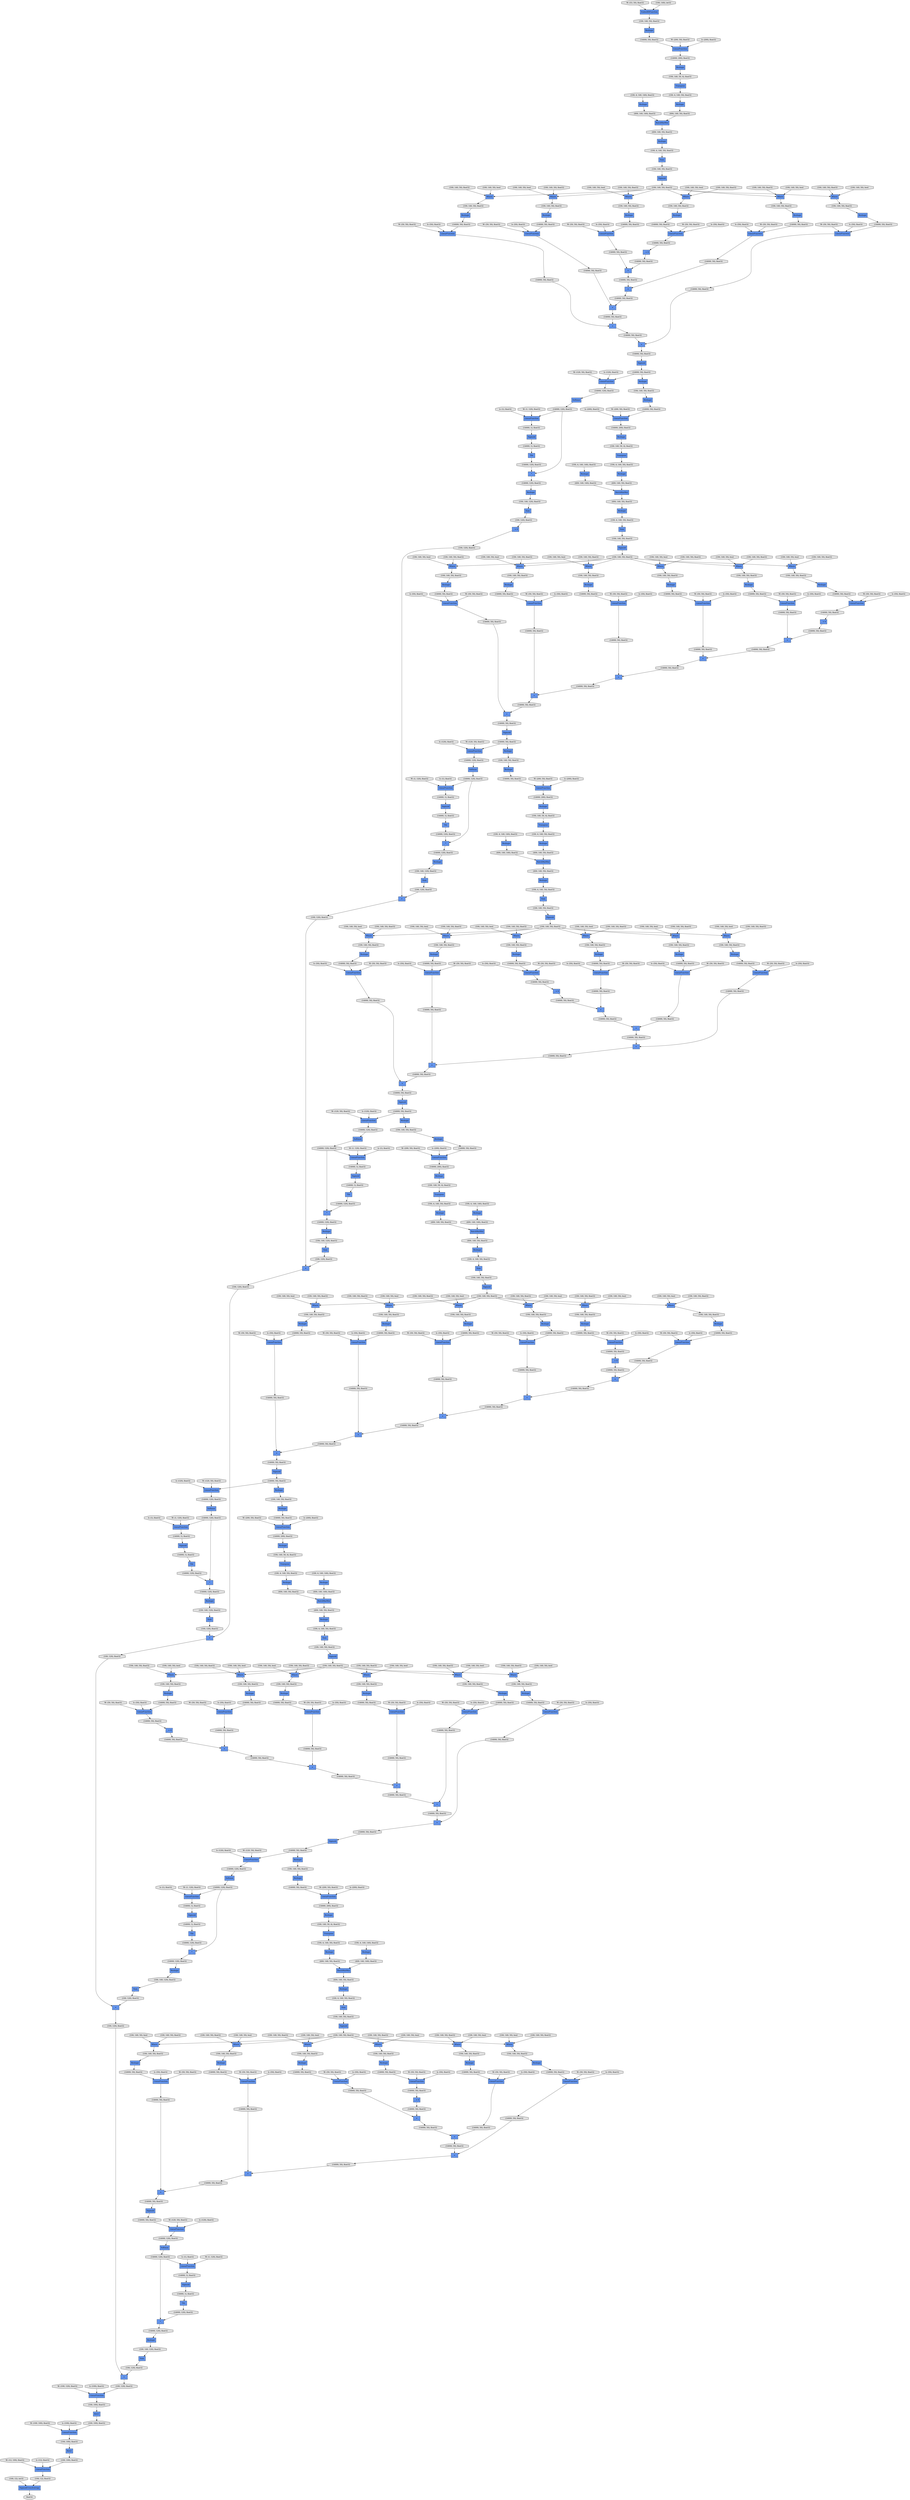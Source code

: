digraph graphname{rankdir=TB;7270694984 [label="(14000, 50), float32",shape="octagon",fillcolor="#E0E0E0",style="filled"];7708753032 [label="W: (200, 50), float32",shape="octagon",fillcolor="#E0E0E0",style="filled"];7270793344 [label="(100, 140, 50), float32",shape="octagon",fillcolor="#E0E0E0",style="filled"];7270695040 [label="LinearFunction",shape="record",fillcolor="#6495ED",style="filled"];7126745216 [label="(14000, 50), float32",shape="octagon",fillcolor="#E0E0E0",style="filled"];7270793400 [label="Where",shape="record",fillcolor="#6495ED",style="filled"];7270695096 [label="Softmax",shape="record",fillcolor="#6495ED",style="filled"];7270695152 [label="(14000, 120), float32",shape="octagon",fillcolor="#E0E0E0",style="filled"];7126745328 [label="Reshape",shape="record",fillcolor="#6495ED",style="filled"];7270793512 [label="Reshape",shape="record",fillcolor="#6495ED",style="filled"];7126745384 [label="(100, 140, 50), bool",shape="octagon",fillcolor="#E0E0E0",style="filled"];7270793568 [label="(100, 140, 50), bool",shape="octagon",fillcolor="#E0E0E0",style="filled"];7270695320 [label="Reshape",shape="record",fillcolor="#6495ED",style="filled"];7126745496 [label="(100, 140, 50), float32",shape="octagon",fillcolor="#E0E0E0",style="filled"];7270793680 [label="(100, 140, 50), float32",shape="octagon",fillcolor="#E0E0E0",style="filled"];7126745552 [label="Where",shape="record",fillcolor="#6495ED",style="filled"];7270793736 [label="Where",shape="record",fillcolor="#6495ED",style="filled"];7270695432 [label="(14000, 120), float32",shape="octagon",fillcolor="#E0E0E0",style="filled"];7126745608 [label="(100, 140, 50), float32",shape="octagon",fillcolor="#E0E0E0",style="filled"];7270793792 [label="(100, 140, 50), float32",shape="octagon",fillcolor="#E0E0E0",style="filled"];7270695488 [label="Tile",shape="record",fillcolor="#6495ED",style="filled"];7270793848 [label="(100, 100), float32",shape="octagon",fillcolor="#E0E0E0",style="filled"];7270695544 [label="Sigmoid",shape="record",fillcolor="#6495ED",style="filled"];7270695600 [label="(14000, 1), float32",shape="octagon",fillcolor="#E0E0E0",style="filled"];7126745776 [label="(14000, 50), float32",shape="octagon",fillcolor="#E0E0E0",style="filled"];7270793960 [label="(14000, 50), float32",shape="octagon",fillcolor="#E0E0E0",style="filled"];7126745888 [label="Reshape",shape="record",fillcolor="#6495ED",style="filled"];7270794072 [label="Reshape",shape="record",fillcolor="#6495ED",style="filled"];7270695768 [label="_ * _",shape="record",fillcolor="#6495ED",style="filled"];7126745944 [label="(100, 140, 50), bool",shape="octagon",fillcolor="#E0E0E0",style="filled"];7270794128 [label="(100, 140, 50), bool",shape="octagon",fillcolor="#E0E0E0",style="filled"];7270695880 [label="(14000, 1), float32",shape="octagon",fillcolor="#E0E0E0",style="filled"];7126746056 [label="(100, 140, 50), float32",shape="octagon",fillcolor="#E0E0E0",style="filled"];7270794240 [label="(100, 140, 50), float32",shape="octagon",fillcolor="#E0E0E0",style="filled"];7126746112 [label="Where",shape="record",fillcolor="#6495ED",style="filled"];7270794296 [label="Where",shape="record",fillcolor="#6495ED",style="filled"];7126746168 [label="(100, 140, 50), float32",shape="octagon",fillcolor="#E0E0E0",style="filled"];7270794352 [label="(100, 140, 50), float32",shape="octagon",fillcolor="#E0E0E0",style="filled"];7270696048 [label="(14000, 200), float32",shape="octagon",fillcolor="#E0E0E0",style="filled"];7270696160 [label="(14000, 120), float32",shape="octagon",fillcolor="#E0E0E0",style="filled"];7126746336 [label="(14000, 50), float32",shape="octagon",fillcolor="#E0E0E0",style="filled"];7270794520 [label="(14000, 50), float32",shape="octagon",fillcolor="#E0E0E0",style="filled"];7270696272 [label="Reshape",shape="record",fillcolor="#6495ED",style="filled"];7126746448 [label="Reshape",shape="record",fillcolor="#6495ED",style="filled"];7270696328 [label="(14000, 120), float32",shape="octagon",fillcolor="#E0E0E0",style="filled"];7126746504 [label="(100, 140, 50), bool",shape="octagon",fillcolor="#E0E0E0",style="filled"];7270794688 [label="Reshape",shape="record",fillcolor="#6495ED",style="filled"];7270794744 [label="(100, 140, 50), bool",shape="octagon",fillcolor="#E0E0E0",style="filled"];7126746616 [label="(100, 140, 50), float32",shape="octagon",fillcolor="#E0E0E0",style="filled"];7270794856 [label="(100, 140, 50), float32",shape="octagon",fillcolor="#E0E0E0",style="filled"];7270696552 [label="(100, 140, 120), float32",shape="octagon",fillcolor="#E0E0E0",style="filled"];7126746728 [label="(100, 140, 50), float32",shape="octagon",fillcolor="#E0E0E0",style="filled"];7270794912 [label="Where",shape="record",fillcolor="#6495ED",style="filled"];7270696608 [label="Sum",shape="record",fillcolor="#6495ED",style="filled"];7126746784 [label="Reshape",shape="record",fillcolor="#6495ED",style="filled"];7270794968 [label="(100, 140, 50), float32",shape="octagon",fillcolor="#E0E0E0",style="filled"];7270795024 [label="SigmoidCrossEntropy",shape="record",fillcolor="#6495ED",style="filled"];7126746896 [label="(14000, 50), float32",shape="octagon",fillcolor="#E0E0E0",style="filled"];7126746952 [label="LinearFunction",shape="record",fillcolor="#6495ED",style="filled"];7270795136 [label="(14000, 50), float32",shape="octagon",fillcolor="#E0E0E0",style="filled"];7126747008 [label="_ + 0",shape="record",fillcolor="#6495ED",style="filled"];7270696888 [label="(100, 120), float32",shape="octagon",fillcolor="#E0E0E0",style="filled"];7126747064 [label="(14000, 50), float32",shape="octagon",fillcolor="#E0E0E0",style="filled"];7270696944 [label="(100, 12), int32",shape="octagon",fillcolor="#E0E0E0",style="filled"];7270795248 [label="Reshape",shape="record",fillcolor="#6495ED",style="filled"];7270795304 [label="(100, 140, 50), bool",shape="octagon",fillcolor="#E0E0E0",style="filled"];7270697056 [label="(100, 140, 50), float32",shape="octagon",fillcolor="#E0E0E0",style="filled"];7270795416 [label="(100, 140, 50), float32",shape="octagon",fillcolor="#E0E0E0",style="filled"];7126747288 [label="LinearFunction",shape="record",fillcolor="#6495ED",style="filled"];7270697112 [label="Reshape",shape="record",fillcolor="#6495ED",style="filled"];7270795472 [label="Where",shape="record",fillcolor="#6495ED",style="filled"];7270697224 [label="(100, 120), float32",shape="octagon",fillcolor="#E0E0E0",style="filled"];7270795528 [label="(100, 140, 50), float32",shape="octagon",fillcolor="#E0E0E0",style="filled"];7126747400 [label="(14000, 50), float32",shape="octagon",fillcolor="#E0E0E0",style="filled"];7270795584 [label="(100, 100), float32",shape="octagon",fillcolor="#E0E0E0",style="filled"];7126747456 [label="_ + _",shape="record",fillcolor="#6495ED",style="filled"];7270697336 [label="(100, 140, 50, 4), float32",shape="octagon",fillcolor="#E0E0E0",style="filled"];7126747512 [label="_ + _",shape="record",fillcolor="#6495ED",style="filled"];7270795696 [label="(14000, 50), float32",shape="octagon",fillcolor="#E0E0E0",style="filled"];7270697448 [label="BatchMatMul",shape="record",fillcolor="#6495ED",style="filled"];7126747624 [label="(14000, 50), float32",shape="octagon",fillcolor="#E0E0E0",style="filled"];7270795808 [label="Reshape",shape="record",fillcolor="#6495ED",style="filled"];7126747680 [label="_ + _",shape="record",fillcolor="#6495ED",style="filled"];7270795864 [label="(100, 140, 50), bool",shape="octagon",fillcolor="#E0E0E0",style="filled"];7270697560 [label="(100, 4, 140, 50), float32",shape="octagon",fillcolor="#E0E0E0",style="filled"];7126747736 [label="LinearFunction",shape="record",fillcolor="#6495ED",style="filled"];7126747792 [label="(14000, 50), float32",shape="octagon",fillcolor="#E0E0E0",style="filled"];7270795976 [label="(100, 140, 50), float32",shape="octagon",fillcolor="#E0E0E0",style="filled"];7270697672 [label="Reshape",shape="record",fillcolor="#6495ED",style="filled"];7270796032 [label="Where",shape="record",fillcolor="#6495ED",style="filled"];7126747904 [label="(14000, 50), float32",shape="octagon",fillcolor="#E0E0E0",style="filled"];7270697728 [label="(100, 4, 140, 140), float32",shape="octagon",fillcolor="#E0E0E0",style="filled"];7270796088 [label="(100, 140, 50), float32",shape="octagon",fillcolor="#E0E0E0",style="filled"];7126747960 [label="_ + _",shape="record",fillcolor="#6495ED",style="filled"];7270796144 [label="(100, 12), float32",shape="octagon",fillcolor="#E0E0E0",style="filled"];7126748016 [label="LinearFunction",shape="record",fillcolor="#6495ED",style="filled"];7270697896 [label="(400, 140, 140), float32",shape="octagon",fillcolor="#E0E0E0",style="filled"];7270796256 [label="(14000, 50), float32",shape="octagon",fillcolor="#E0E0E0",style="filled"];7126748128 [label="(14000, 50), float32",shape="octagon",fillcolor="#E0E0E0",style="filled"];7270698008 [label="Reshape",shape="record",fillcolor="#6495ED",style="filled"];7270796368 [label="Reshape",shape="record",fillcolor="#6495ED",style="filled"];7126748240 [label="(14000, 50), float32",shape="octagon",fillcolor="#E0E0E0",style="filled"];7270796424 [label="(100, 140, 50), bool",shape="octagon",fillcolor="#E0E0E0",style="filled"];7126748296 [label="_ + _",shape="record",fillcolor="#6495ED",style="filled"];7270698176 [label="(400, 140, 50), float32",shape="octagon",fillcolor="#E0E0E0",style="filled"];7126748352 [label="LinearFunction",shape="record",fillcolor="#6495ED",style="filled"];7270796536 [label="(100, 140, 50), float32",shape="octagon",fillcolor="#E0E0E0",style="filled"];7270698288 [label="Sum",shape="record",fillcolor="#6495ED",style="filled"];7126748464 [label="(14000, 50), float32",shape="octagon",fillcolor="#E0E0E0",style="filled"];7270796648 [label="(100, 140, 50), float32",shape="octagon",fillcolor="#E0E0E0",style="filled"];7270698344 [label="(400, 140, 50), float32",shape="octagon",fillcolor="#E0E0E0",style="filled"];7126748576 [label="(14000, 50), float32",shape="octagon",fillcolor="#E0E0E0",style="filled"];7270698456 [label="Sigmoid",shape="record",fillcolor="#6495ED",style="filled"];7126748632 [label="_ + _",shape="record",fillcolor="#6495ED",style="filled"];7270796816 [label="(14000, 50), float32",shape="octagon",fillcolor="#E0E0E0",style="filled"];7270796872 [label="LinearFunction",shape="record",fillcolor="#6495ED",style="filled"];7270698568 [label="(100, 4, 140, 50), float32",shape="octagon",fillcolor="#E0E0E0",style="filled"];7270796928 [label="_ + 0",shape="record",fillcolor="#6495ED",style="filled"];7126748800 [label="(14000, 50), float32",shape="octagon",fillcolor="#E0E0E0",style="filled"];7270796984 [label="(14000, 50), float32",shape="octagon",fillcolor="#E0E0E0",style="filled"];6566001296 [label="(14000, 50), float32",shape="octagon",fillcolor="#E0E0E0",style="filled"];7270698736 [label="Sigmoid",shape="record",fillcolor="#6495ED",style="filled"];7126748912 [label="(14000, 50), float32",shape="octagon",fillcolor="#E0E0E0",style="filled"];7270698848 [label="(100, 140, 50), float32",shape="octagon",fillcolor="#E0E0E0",style="filled"];7126749024 [label="LinearFunction",shape="record",fillcolor="#6495ED",style="filled"];7270797208 [label="LinearFunction",shape="record",fillcolor="#6495ED",style="filled"];7270698960 [label="LinearFunction",shape="record",fillcolor="#6495ED",style="filled"];7126749136 [label="(14000, 50), float32",shape="octagon",fillcolor="#E0E0E0",style="filled"];7411540040 [label="(14000, 50), float32",shape="octagon",fillcolor="#E0E0E0",style="filled"];6431154248 [label="(14000, 50), float32",shape="octagon",fillcolor="#E0E0E0",style="filled"];7411540096 [label="_ + _",shape="record",fillcolor="#6495ED",style="filled"];7411540152 [label="_ + _",shape="record",fillcolor="#6495ED",style="filled"];6431154360 [label="(14000, 50), float32",shape="octagon",fillcolor="#E0E0E0",style="filled"];7411540208 [label="(14000, 50), float32",shape="octagon",fillcolor="#E0E0E0",style="filled"];6431154416 [label="_ + 0",shape="record",fillcolor="#6495ED",style="filled"];7411540264 [label="_ + _",shape="record",fillcolor="#6495ED",style="filled"];7411540320 [label="LinearFunction",shape="record",fillcolor="#6495ED",style="filled"];7411540376 [label="(14000, 50), float32",shape="octagon",fillcolor="#E0E0E0",style="filled"];6431154584 [label="(14000, 50), float32",shape="octagon",fillcolor="#E0E0E0",style="filled"];7411540488 [label="(14000, 50), float32",shape="octagon",fillcolor="#E0E0E0",style="filled"];6431154696 [label="(14000, 50), float32",shape="octagon",fillcolor="#E0E0E0",style="filled"];7411540544 [label="_ + _",shape="record",fillcolor="#6495ED",style="filled"];7411540600 [label="LinearFunction",shape="record",fillcolor="#6495ED",style="filled"];6431154864 [label="LinearFunction",shape="record",fillcolor="#6495ED",style="filled"];7411540712 [label="(14000, 50), float32",shape="octagon",fillcolor="#E0E0E0",style="filled"];6431154976 [label="(14000, 50), float32",shape="octagon",fillcolor="#E0E0E0",style="filled"];7411540824 [label="(14000, 50), float32",shape="octagon",fillcolor="#E0E0E0",style="filled"];6431155032 [label="(14000, 50), float32",shape="octagon",fillcolor="#E0E0E0",style="filled"];7411540880 [label="_ + _",shape="record",fillcolor="#6495ED",style="filled"];6431155088 [label="LinearFunction",shape="record",fillcolor="#6495ED",style="filled"];7411540936 [label="LinearFunction",shape="record",fillcolor="#6495ED",style="filled"];6431155144 [label="Softmax",shape="record",fillcolor="#6495ED",style="filled"];6431155200 [label="(14000, 120), float32",shape="octagon",fillcolor="#E0E0E0",style="filled"];7411541048 [label="(14000, 50), float32",shape="octagon",fillcolor="#E0E0E0",style="filled"];7411541160 [label="(14000, 50), float32",shape="octagon",fillcolor="#E0E0E0",style="filled"];6431155368 [label="Reshape",shape="record",fillcolor="#6495ED",style="filled"];7411541216 [label="_ + _",shape="record",fillcolor="#6495ED",style="filled"];6431155480 [label="(14000, 120), float32",shape="octagon",fillcolor="#E0E0E0",style="filled"];4395279640 [label="EmbedIDFunction",shape="record",fillcolor="#6495ED",style="filled"];4395279696 [label="LinearFunction",shape="record",fillcolor="#6495ED",style="filled"];6431155536 [label="Tile",shape="record",fillcolor="#6495ED",style="filled"];7411541384 [label="(14000, 50), float32",shape="octagon",fillcolor="#E0E0E0",style="filled"];6431155592 [label="Sigmoid",shape="record",fillcolor="#6495ED",style="filled"];6431155648 [label="(14000, 1), float32",shape="octagon",fillcolor="#E0E0E0",style="filled"];7411541496 [label="(14000, 50), float32",shape="octagon",fillcolor="#E0E0E0",style="filled"];7411541608 [label="LinearFunction",shape="record",fillcolor="#6495ED",style="filled"];6431155816 [label="_ * _",shape="record",fillcolor="#6495ED",style="filled"];7411541720 [label="(14000, 50), float32",shape="octagon",fillcolor="#E0E0E0",style="filled"];6431155928 [label="(14000, 1), float32",shape="octagon",fillcolor="#E0E0E0",style="filled"];7411541776 [label="(14000, 50), float32",shape="octagon",fillcolor="#E0E0E0",style="filled"];6431244240 [label="Reshape",shape="record",fillcolor="#6495ED",style="filled"];7411541832 [label="LinearFunction",shape="record",fillcolor="#6495ED",style="filled"];7411541888 [label="Softmax",shape="record",fillcolor="#6495ED",style="filled"];7411541944 [label="(14000, 120), float32",shape="octagon",fillcolor="#E0E0E0",style="filled"];6431156208 [label="(14000, 120), float32",shape="octagon",fillcolor="#E0E0E0",style="filled"];6431156320 [label="Reshape",shape="record",fillcolor="#6495ED",style="filled"];7411542168 [label="Reshape",shape="record",fillcolor="#6495ED",style="filled"];6431156376 [label="(14000, 120), float32",shape="octagon",fillcolor="#E0E0E0",style="filled"];7411542280 [label="(14000, 120), float32",shape="octagon",fillcolor="#E0E0E0",style="filled"];7411542336 [label="Tile",shape="record",fillcolor="#6495ED",style="filled"];7411542392 [label="Sigmoid",shape="record",fillcolor="#6495ED",style="filled"];6431156600 [label="(100, 140, 120), float32",shape="octagon",fillcolor="#E0E0E0",style="filled"];7411542448 [label="(14000, 1), float32",shape="octagon",fillcolor="#E0E0E0",style="filled"];6431156656 [label="Sum",shape="record",fillcolor="#6495ED",style="filled"];7411542616 [label="_ * _",shape="record",fillcolor="#6495ED",style="filled"];6431156824 [label="Reshape",shape="record",fillcolor="#6495ED",style="filled"];7411542728 [label="(14000, 1), float32",shape="octagon",fillcolor="#E0E0E0",style="filled"];6431156936 [label="(100, 120), float32",shape="octagon",fillcolor="#E0E0E0",style="filled"];6431157104 [label="(100, 140, 50), float32",shape="octagon",fillcolor="#E0E0E0",style="filled"];7411543008 [label="(14000, 120), float32",shape="octagon",fillcolor="#E0E0E0",style="filled"];6431157272 [label="Transpose",shape="record",fillcolor="#6495ED",style="filled"];7411543176 [label="(14000, 120), float32",shape="octagon",fillcolor="#E0E0E0",style="filled"];6431157384 [label="(100, 120), float32",shape="octagon",fillcolor="#E0E0E0",style="filled"];6431157496 [label="(100, 140, 50, 4), float32",shape="octagon",fillcolor="#E0E0E0",style="filled"];7411543400 [label="(100, 140, 120), float32",shape="octagon",fillcolor="#E0E0E0",style="filled"];6431157608 [label="BatchMatMul",shape="record",fillcolor="#6495ED",style="filled"];7411543456 [label="Sum",shape="record",fillcolor="#6495ED",style="filled"];6431157720 [label="(100, 4, 140, 50), float32",shape="octagon",fillcolor="#E0E0E0",style="filled"];6431157832 [label="Reshape",shape="record",fillcolor="#6495ED",style="filled"];6431157888 [label="(100, 4, 140, 140), float32",shape="octagon",fillcolor="#E0E0E0",style="filled"];7411543736 [label="(100, 120), float32",shape="octagon",fillcolor="#E0E0E0",style="filled"];6431157944 [label="(14000, 200), float32",shape="octagon",fillcolor="#E0E0E0",style="filled"];6431158056 [label="(400, 140, 140), float32",shape="octagon",fillcolor="#E0E0E0",style="filled"];7411544016 [label="float32",shape="octagon",fillcolor="#E0E0E0",style="filled"];6431158224 [label="Reshape",shape="record",fillcolor="#6495ED",style="filled"];6837219400 [label="(100, 4, 140, 50), float32",shape="octagon",fillcolor="#E0E0E0",style="filled"];6566096968 [label="(14000, 120), float32",shape="octagon",fillcolor="#E0E0E0",style="filled"];7708749896 [label="W: (50, 50), float32",shape="octagon",fillcolor="#E0E0E0",style="filled"];6565998664 [label="(100, 140, 50), bool",shape="octagon",fillcolor="#E0E0E0",style="filled"];6706311296 [label="(100, 140, 50), bool",shape="octagon",fillcolor="#E0E0E0",style="filled"];6565998776 [label="(100, 140, 50), float32",shape="octagon",fillcolor="#E0E0E0",style="filled"];6837219568 [label="Sigmoid",shape="record",fillcolor="#6495ED",style="filled"];6706311408 [label="(100, 140, 50), float32",shape="octagon",fillcolor="#E0E0E0",style="filled"];8264069416 [label="b: (50), float32",shape="octagon",fillcolor="#E0E0E0",style="filled"];6706311464 [label="Where",shape="record",fillcolor="#6495ED",style="filled"];6566097192 [label="(100, 140, 120), float32",shape="octagon",fillcolor="#E0E0E0",style="filled"];6565998888 [label="(100, 140, 50), float32",shape="octagon",fillcolor="#E0E0E0",style="filled"];6837219680 [label="(100, 140, 50), float32",shape="octagon",fillcolor="#E0E0E0",style="filled"];6706311520 [label="(100, 140, 50), float32",shape="octagon",fillcolor="#E0E0E0",style="filled"];6566097248 [label="Sum",shape="record",fillcolor="#6495ED",style="filled"];6565998944 [label="Reshape",shape="record",fillcolor="#6495ED",style="filled"];7708750176 [label="b: (50), float32",shape="octagon",fillcolor="#E0E0E0",style="filled"];6837219792 [label="LinearFunction",shape="record",fillcolor="#6495ED",style="filled"];6565999056 [label="(14000, 50), float32",shape="octagon",fillcolor="#E0E0E0",style="filled"];6706311688 [label="(14000, 50), float32",shape="octagon",fillcolor="#E0E0E0",style="filled"];6565999112 [label="LinearFunction",shape="record",fillcolor="#6495ED",style="filled"];7708750344 [label="W: (50, 50), float32",shape="octagon",fillcolor="#E0E0E0",style="filled"];6837219904 [label="(100, 140, 50), float32",shape="octagon",fillcolor="#E0E0E0",style="filled"];6565999168 [label="_ + 0",shape="record",fillcolor="#6495ED",style="filled"];6837219960 [label="Where",shape="record",fillcolor="#6495ED",style="filled"];6706311800 [label="Reshape",shape="record",fillcolor="#6495ED",style="filled"];6566097528 [label="(100, 120), float32",shape="octagon",fillcolor="#E0E0E0",style="filled"];6565999224 [label="(14000, 50), float32",shape="octagon",fillcolor="#E0E0E0",style="filled"];6566097584 [label="(14000, 50), float32",shape="octagon",fillcolor="#E0E0E0",style="filled"];6706311856 [label="(100, 140, 50), bool",shape="octagon",fillcolor="#E0E0E0",style="filled"];6837220072 [label="Reshape",shape="record",fillcolor="#6495ED",style="filled"];6837220128 [label="(100, 140, 50), bool",shape="octagon",fillcolor="#E0E0E0",style="filled"];6706311968 [label="(100, 140, 50), float32",shape="octagon",fillcolor="#E0E0E0",style="filled"];6566097696 [label="(100, 140, 50), float32",shape="octagon",fillcolor="#E0E0E0",style="filled"];8264069976 [label="W: (120, 50), float32",shape="octagon",fillcolor="#E0E0E0",style="filled"];6706312024 [label="Where",shape="record",fillcolor="#6495ED",style="filled"];6565999448 [label="LinearFunction",shape="record",fillcolor="#6495ED",style="filled"];7708750624 [label="b: (50), float32",shape="octagon",fillcolor="#E0E0E0",style="filled"];6837220240 [label="(100, 140, 50), float32",shape="octagon",fillcolor="#E0E0E0",style="filled"];6706312080 [label="(100, 140, 50), float32",shape="octagon",fillcolor="#E0E0E0",style="filled"];6566097752 [label="Reshape",shape="record",fillcolor="#6495ED",style="filled"];6837220296 [label="Where",shape="record",fillcolor="#6495ED",style="filled"];6566097864 [label="(100, 120), float32",shape="octagon",fillcolor="#E0E0E0",style="filled"];6565999560 [label="(14000, 50), float32",shape="octagon",fillcolor="#E0E0E0",style="filled"];7708750792 [label="W: (50, 50), float32",shape="octagon",fillcolor="#E0E0E0",style="filled"];6837220352 [label="(100, 140, 50), float32",shape="octagon",fillcolor="#E0E0E0",style="filled"];6565999616 [label="_ + _",shape="record",fillcolor="#6495ED",style="filled"];8264070200 [label="b: (120), float32",shape="octagon",fillcolor="#E0E0E0",style="filled"];6706312248 [label="(14000, 50), float32",shape="octagon",fillcolor="#E0E0E0",style="filled"];6566097976 [label="(100, 140, 50, 4), float32",shape="octagon",fillcolor="#E0E0E0",style="filled"];6565999672 [label="_ + _",shape="record",fillcolor="#6495ED",style="filled"];6565999728 [label="(14000, 50), float32",shape="octagon",fillcolor="#E0E0E0",style="filled"];6837220520 [label="(14000, 50), float32",shape="octagon",fillcolor="#E0E0E0",style="filled"];6706312360 [label="Reshape",shape="record",fillcolor="#6495ED",style="filled"];6566098088 [label="BatchMatMul",shape="record",fillcolor="#6495ED",style="filled"];6565999784 [label="_ + _",shape="record",fillcolor="#6495ED",style="filled"];8264070368 [label="W: (200, 50), float32",shape="octagon",fillcolor="#E0E0E0",style="filled"];6706312416 [label="(100, 140, 50), bool",shape="octagon",fillcolor="#E0E0E0",style="filled"];6565999840 [label="LinearFunction",shape="record",fillcolor="#6495ED",style="filled"];6837220632 [label="Reshape",shape="record",fillcolor="#6495ED",style="filled"];6566098200 [label="(100, 4, 140, 50), float32",shape="octagon",fillcolor="#E0E0E0",style="filled"];6565999896 [label="(14000, 50), float32",shape="octagon",fillcolor="#E0E0E0",style="filled"];7708751072 [label="b: (50), float32",shape="octagon",fillcolor="#E0E0E0",style="filled"];6837220688 [label="(100, 140, 50), bool",shape="octagon",fillcolor="#E0E0E0",style="filled"];6706312528 [label="(100, 140, 50), float32",shape="octagon",fillcolor="#E0E0E0",style="filled"];6706312584 [label="Where",shape="record",fillcolor="#6495ED",style="filled"];6566098312 [label="Reshape",shape="record",fillcolor="#6495ED",style="filled"];6566000008 [label="(14000, 50), float32",shape="octagon",fillcolor="#E0E0E0",style="filled"];7708751240 [label="W: (50, 50), float32",shape="octagon",fillcolor="#E0E0E0",style="filled"];6837220800 [label="(100, 140, 50), float32",shape="octagon",fillcolor="#E0E0E0",style="filled"];6706312640 [label="(100, 140, 50), float32",shape="octagon",fillcolor="#E0E0E0",style="filled"];6566000064 [label="_ + _",shape="record",fillcolor="#6495ED",style="filled"];8264070648 [label="b: (200), float32",shape="octagon",fillcolor="#E0E0E0",style="filled"];6837220856 [label="Where",shape="record",fillcolor="#6495ED",style="filled"];6706312696 [label="Reshape",shape="record",fillcolor="#6495ED",style="filled"];6566000120 [label="LinearFunction",shape="record",fillcolor="#6495ED",style="filled"];6837220912 [label="(100, 140, 50), float32",shape="octagon",fillcolor="#E0E0E0",style="filled"];6566098368 [label="(100, 4, 140, 140), float32",shape="octagon",fillcolor="#E0E0E0",style="filled"];6837220968 [label="Reshape",shape="record",fillcolor="#6495ED",style="filled"];6706312808 [label="(14000, 50), float32",shape="octagon",fillcolor="#E0E0E0",style="filled"];6566098536 [label="(400, 140, 140), float32",shape="octagon",fillcolor="#E0E0E0",style="filled"];6566000232 [label="(14000, 50), float32",shape="octagon",fillcolor="#E0E0E0",style="filled"];6837221080 [label="(14000, 50), float32",shape="octagon",fillcolor="#E0E0E0",style="filled"];6706312920 [label="Reshape",shape="record",fillcolor="#6495ED",style="filled"];6566098648 [label="Reshape",shape="record",fillcolor="#6495ED",style="filled"];6566000344 [label="(14000, 50), float32",shape="octagon",fillcolor="#E0E0E0",style="filled"];6706312976 [label="(100, 140, 50), bool",shape="octagon",fillcolor="#E0E0E0",style="filled"];6566000400 [label="_ + _",shape="record",fillcolor="#6495ED",style="filled"];7708751576 [label="b: (50), float32",shape="octagon",fillcolor="#E0E0E0",style="filled"];6837221192 [label="Reshape",shape="record",fillcolor="#6495ED",style="filled"];6566098760 [label="(400, 140, 50), float32",shape="octagon",fillcolor="#E0E0E0",style="filled"];6566000456 [label="LinearFunction",shape="record",fillcolor="#6495ED",style="filled"];6837221248 [label="(100, 140, 50), bool",shape="octagon",fillcolor="#E0E0E0",style="filled"];6706313088 [label="(100, 140, 50), float32",shape="octagon",fillcolor="#E0E0E0",style="filled"];7708751744 [label="W: (50, 50), float32",shape="octagon",fillcolor="#E0E0E0",style="filled"];6566098872 [label="Sum",shape="record",fillcolor="#6495ED",style="filled"];6566000568 [label="(14000, 50), float32",shape="octagon",fillcolor="#E0E0E0",style="filled"];6837221360 [label="(100, 140, 50), float32",shape="octagon",fillcolor="#E0E0E0",style="filled"];6706313200 [label="(100, 140, 50), float32",shape="octagon",fillcolor="#E0E0E0",style="filled"];6566098928 [label="(400, 140, 50), float32",shape="octagon",fillcolor="#E0E0E0",style="filled"];6837221416 [label="Where",shape="record",fillcolor="#6495ED",style="filled"];6706313256 [label="Reshape",shape="record",fillcolor="#6495ED",style="filled"];6566000680 [label="(14000, 50), float32",shape="octagon",fillcolor="#E0E0E0",style="filled"];6837221472 [label="(100, 140, 50), float32",shape="octagon",fillcolor="#E0E0E0",style="filled"];6566099040 [label="Sigmoid",shape="record",fillcolor="#6495ED",style="filled"];6566000736 [label="_ + _",shape="record",fillcolor="#6495ED",style="filled"];6706313368 [label="(14000, 50), float32",shape="octagon",fillcolor="#E0E0E0",style="filled"];7708752024 [label="b: (50), float32",shape="octagon",fillcolor="#E0E0E0",style="filled"];8264071376 [label="W: (100, 120), float32",shape="octagon",fillcolor="#E0E0E0",style="filled"];6706313424 [label="LinearFunction",shape="record",fillcolor="#6495ED",style="filled"];6566099152 [label="(100, 4, 140, 50), float32",shape="octagon",fillcolor="#E0E0E0",style="filled"];6837221640 [label="(14000, 50), float32",shape="octagon",fillcolor="#E0E0E0",style="filled"];6706313480 [label="_ + 0",shape="record",fillcolor="#6495ED",style="filled"];6566000904 [label="(14000, 50), float32",shape="octagon",fillcolor="#E0E0E0",style="filled"];6706313536 [label="(14000, 50), float32",shape="octagon",fillcolor="#E0E0E0",style="filled"];6837221752 [label="Reshape",shape="record",fillcolor="#6495ED",style="filled"];6566099320 [label="Sigmoid",shape="record",fillcolor="#6495ED",style="filled"];6566001016 [label="(14000, 50), float32",shape="octagon",fillcolor="#E0E0E0",style="filled"];8264071600 [label="b: (100), float32",shape="octagon",fillcolor="#E0E0E0",style="filled"];6837221808 [label="(100, 140, 50), bool",shape="octagon",fillcolor="#E0E0E0",style="filled"];6566099432 [label="(100, 140, 50), float32",shape="octagon",fillcolor="#E0E0E0",style="filled"];6566001128 [label="LinearFunction",shape="record",fillcolor="#6495ED",style="filled"];6837221920 [label="(100, 140, 50), float32",shape="octagon",fillcolor="#E0E0E0",style="filled"];6706313760 [label="LinearFunction",shape="record",fillcolor="#6495ED",style="filled"];6837221976 [label="Where",shape="record",fillcolor="#6495ED",style="filled"];6566099544 [label="LinearFunction",shape="record",fillcolor="#6495ED",style="filled"];6566001240 [label="(14000, 50), float32",shape="octagon",fillcolor="#E0E0E0",style="filled"];8264071824 [label="W: (100, 100), float32",shape="octagon",fillcolor="#E0E0E0",style="filled"];6837222032 [label="(100, 140, 50), float32",shape="octagon",fillcolor="#E0E0E0",style="filled"];6706313872 [label="(14000, 50), float32",shape="octagon",fillcolor="#E0E0E0",style="filled"];6837222088 [label="(14000, 50), float32",shape="octagon",fillcolor="#E0E0E0",style="filled"];6706313928 [label="_ + _",shape="record",fillcolor="#6495ED",style="filled"];6566099656 [label="(100, 140, 50), float32",shape="octagon",fillcolor="#E0E0E0",style="filled"];6566001352 [label="LinearFunction",shape="record",fillcolor="#6495ED",style="filled"];6706313984 [label="_ + _",shape="record",fillcolor="#6495ED",style="filled"];6566099712 [label="Where",shape="record",fillcolor="#6495ED",style="filled"];6566001408 [label="Softmax",shape="record",fillcolor="#6495ED",style="filled"];6837222200 [label="(14000, 50), float32",shape="octagon",fillcolor="#E0E0E0",style="filled"];6706314040 [label="(14000, 50), float32",shape="octagon",fillcolor="#E0E0E0",style="filled"];6566001464 [label="(14000, 120), float32",shape="octagon",fillcolor="#E0E0E0",style="filled"];8264072048 [label="b: (100), float32",shape="octagon",fillcolor="#E0E0E0",style="filled"];6706314096 [label="_ + _",shape="record",fillcolor="#6495ED",style="filled"];6566099824 [label="Reshape",shape="record",fillcolor="#6495ED",style="filled"];6837222312 [label="Reshape",shape="record",fillcolor="#6495ED",style="filled"];6706314152 [label="LinearFunction",shape="record",fillcolor="#6495ED",style="filled"];6566099880 [label="(100, 140, 50), bool",shape="octagon",fillcolor="#E0E0E0",style="filled"];7708752808 [label="b: (120), float32",shape="octagon",fillcolor="#E0E0E0",style="filled"];6837222368 [label="(100, 140, 50), bool",shape="octagon",fillcolor="#E0E0E0",style="filled"];6706314208 [label="(14000, 50), float32",shape="octagon",fillcolor="#E0E0E0",style="filled"];6566001632 [label="Reshape",shape="record",fillcolor="#6495ED",style="filled"];6566099992 [label="(100, 140, 50), float32",shape="octagon",fillcolor="#E0E0E0",style="filled"];6837222480 [label="(100, 140, 50), float32",shape="octagon",fillcolor="#E0E0E0",style="filled"];6706314320 [label="(14000, 50), float32",shape="octagon",fillcolor="#E0E0E0",style="filled"];6566100048 [label="Where",shape="record",fillcolor="#6495ED",style="filled"];8264072328 [label="W: (12, 100), float32",shape="octagon",fillcolor="#E0E0E0",style="filled"];6706314376 [label="_ + _",shape="record",fillcolor="#6495ED",style="filled"];6566100104 [label="(100, 140, 50), float32",shape="octagon",fillcolor="#E0E0E0",style="filled"];6566001744 [label="(14000, 120), float32",shape="octagon",fillcolor="#E0E0E0",style="filled"];6837222592 [label="Where",shape="record",fillcolor="#6495ED",style="filled"];6566100160 [label="LinearFunction",shape="record",fillcolor="#6495ED",style="filled"];6706314432 [label="LinearFunction",shape="record",fillcolor="#6495ED",style="filled"];6837222648 [label="(100, 140, 50), float32",shape="octagon",fillcolor="#E0E0E0",style="filled"];6566001800 [label="Tile",shape="record",fillcolor="#6495ED",style="filled"];6566001856 [label="Sigmoid",shape="record",fillcolor="#6495ED",style="filled"];6566001912 [label="(14000, 1), float32",shape="octagon",fillcolor="#E0E0E0",style="filled"];6837222704 [label="LinearFunction",shape="record",fillcolor="#6495ED",style="filled"];6706314544 [label="(14000, 50), float32",shape="octagon",fillcolor="#E0E0E0",style="filled"];6566100272 [label="(14000, 50), float32",shape="octagon",fillcolor="#E0E0E0",style="filled"];8264072552 [label="b: (12), float32",shape="octagon",fillcolor="#E0E0E0",style="filled"];6706314656 [label="(14000, 50), float32",shape="octagon",fillcolor="#E0E0E0",style="filled"];6566100384 [label="Reshape",shape="record",fillcolor="#6495ED",style="filled"];6566002080 [label="_ * _",shape="record",fillcolor="#6495ED",style="filled"];6837222872 [label="(14000, 50), float32",shape="octagon",fillcolor="#E0E0E0",style="filled"];6706314712 [label="_ + _",shape="record",fillcolor="#6495ED",style="filled"];6566100440 [label="(100, 140, 50), bool",shape="octagon",fillcolor="#E0E0E0",style="filled"];7708753312 [label="b: (200), float32",shape="octagon",fillcolor="#E0E0E0",style="filled"];6566002192 [label="(14000, 1), float32",shape="octagon",fillcolor="#E0E0E0",style="filled"];6837222984 [label="Reshape",shape="record",fillcolor="#6495ED",style="filled"];6706314824 [label="LinearFunction",shape="record",fillcolor="#6495ED",style="filled"];6566100552 [label="(100, 140, 50), float32",shape="octagon",fillcolor="#E0E0E0",style="filled"];6837223040 [label="(100, 140, 50), bool",shape="octagon",fillcolor="#E0E0E0",style="filled"];7708753536 [label="W: (1, 120), float32",shape="octagon",fillcolor="#E0E0E0",style="filled"];6566100608 [label="Where",shape="record",fillcolor="#6495ED",style="filled"];6706314936 [label="(14000, 50), float32",shape="octagon",fillcolor="#E0E0E0",style="filled"];6566100664 [label="(100, 140, 50), float32",shape="octagon",fillcolor="#E0E0E0",style="filled"];6837223152 [label="(100, 140, 50), float32",shape="octagon",fillcolor="#E0E0E0",style="filled"];6566100720 [label="Transpose",shape="record",fillcolor="#6495ED",style="filled"];6706315048 [label="(14000, 50), float32",shape="octagon",fillcolor="#E0E0E0",style="filled"];6837223264 [label="(100, 140, 50), float32",shape="octagon",fillcolor="#E0E0E0",style="filled"];6706315104 [label="_ + _",shape="record",fillcolor="#6495ED",style="filled"];6566100832 [label="(14000, 50), float32",shape="octagon",fillcolor="#E0E0E0",style="filled"];7708753816 [label="b: (1), float32",shape="octagon",fillcolor="#E0E0E0",style="filled"];6566100888 [label="Reshape",shape="record",fillcolor="#6495ED",style="filled"];6566002528 [label="(14000, 120), float32",shape="octagon",fillcolor="#E0E0E0",style="filled"];6566002640 [label="Reshape",shape="record",fillcolor="#6495ED",style="filled"];4764483656 [label="(100, 100), float32",shape="octagon",fillcolor="#E0E0E0",style="filled"];4764483768 [label="LinearFunction",shape="record",fillcolor="#6495ED",style="filled"];7561134264 [label="W: (1, 120), float32",shape="octagon",fillcolor="#E0E0E0",style="filled"];4764483880 [label="(100, 100), float32",shape="octagon",fillcolor="#E0E0E0",style="filled"];4764483992 [label="ReLU",shape="record",fillcolor="#6495ED",style="filled"];7561134544 [label="b: (1), float32",shape="octagon",fillcolor="#E0E0E0",style="filled"];4764484160 [label="LinearFunction",shape="record",fillcolor="#6495ED",style="filled"];4764484272 [label="ReLU",shape="record",fillcolor="#6495ED",style="filled"];7561134768 [label="W: (50, 50), float32",shape="octagon",fillcolor="#E0E0E0",style="filled"];4764484440 [label="LinearFunction",shape="record",fillcolor="#6495ED",style="filled"];7561135048 [label="b: (50), float32",shape="octagon",fillcolor="#E0E0E0",style="filled"];4764484552 [label="Reshape",shape="record",fillcolor="#6495ED",style="filled"];4764484608 [label="Reshape",shape="record",fillcolor="#6495ED",style="filled"];4764484664 [label="(14000, 50), float32",shape="octagon",fillcolor="#E0E0E0",style="filled"];7561135216 [label="W: (50, 50), float32",shape="octagon",fillcolor="#E0E0E0",style="filled"];4764484720 [label="Transpose",shape="record",fillcolor="#6495ED",style="filled"];4764484832 [label="(14000, 200), float32",shape="octagon",fillcolor="#E0E0E0",style="filled"];4764484888 [label="Reshape",shape="record",fillcolor="#6495ED",style="filled"];7561135496 [label="b: (50), float32",shape="octagon",fillcolor="#E0E0E0",style="filled"];4764485000 [label="(100, 140, 50, 4), float32",shape="octagon",fillcolor="#E0E0E0",style="filled"];4764485112 [label="BatchMatMul",shape="record",fillcolor="#6495ED",style="filled"];7561135664 [label="W: (50, 50), float32",shape="octagon",fillcolor="#E0E0E0",style="filled"];4764485224 [label="(100, 4, 140, 50), float32",shape="octagon",fillcolor="#E0E0E0",style="filled"];4764485392 [label="Reshape",shape="record",fillcolor="#6495ED",style="filled"];7561135944 [label="b: (50), float32",shape="octagon",fillcolor="#E0E0E0",style="filled"];4764485448 [label="(100, 4, 140, 140), float32",shape="octagon",fillcolor="#E0E0E0",style="filled"];4764485504 [label="(14000, 200), float32",shape="octagon",fillcolor="#E0E0E0",style="filled"];4764485616 [label="(400, 140, 140), float32",shape="octagon",fillcolor="#E0E0E0",style="filled"];7561136168 [label="W: (50, 50), float32",shape="octagon",fillcolor="#E0E0E0",style="filled"];4764485728 [label="Reshape",shape="record",fillcolor="#6495ED",style="filled"];4764485840 [label="(400, 140, 50), float32",shape="octagon",fillcolor="#E0E0E0",style="filled"];7561136448 [label="b: (50), float32",shape="octagon",fillcolor="#E0E0E0",style="filled"];4764485952 [label="Sum",shape="record",fillcolor="#6495ED",style="filled"];4764486008 [label="(400, 140, 50), float32",shape="octagon",fillcolor="#E0E0E0",style="filled"];7561136616 [label="W: (50, 50), float32",shape="octagon",fillcolor="#E0E0E0",style="filled"];4764486120 [label="Sigmoid",shape="record",fillcolor="#6495ED",style="filled"];4764486232 [label="(100, 4, 140, 50), float32",shape="octagon",fillcolor="#E0E0E0",style="filled"];7561136896 [label="b: (50), float32",shape="octagon",fillcolor="#E0E0E0",style="filled"];4764486400 [label="Sigmoid",shape="record",fillcolor="#6495ED",style="filled"];4764486512 [label="(100, 140, 50), float32",shape="octagon",fillcolor="#E0E0E0",style="filled"];7561137064 [label="W: (50, 50), float32",shape="octagon",fillcolor="#E0E0E0",style="filled"];4764486624 [label="LinearFunction",shape="record",fillcolor="#6495ED",style="filled"];4764486736 [label="(100, 140, 50), float32",shape="octagon",fillcolor="#E0E0E0",style="filled"];4764486792 [label="Where",shape="record",fillcolor="#6495ED",style="filled"];7561137400 [label="b: (50), float32",shape="octagon",fillcolor="#E0E0E0",style="filled"];4764486904 [label="Reshape",shape="record",fillcolor="#6495ED",style="filled"];4764486960 [label="(100, 140, 50), bool",shape="octagon",fillcolor="#E0E0E0",style="filled"];4764487072 [label="(100, 140, 50), float32",shape="octagon",fillcolor="#E0E0E0",style="filled"];4764487128 [label="Where",shape="record",fillcolor="#6495ED",style="filled"];4764487184 [label="(100, 140, 50), float32",shape="octagon",fillcolor="#E0E0E0",style="filled"];4764487240 [label="Transpose",shape="record",fillcolor="#6495ED",style="filled"];4764487352 [label="(14000, 50), float32",shape="octagon",fillcolor="#E0E0E0",style="filled"];7561137960 [label="W: (120, 50), float32",shape="octagon",fillcolor="#E0E0E0",style="filled"];4764487464 [label="Reshape",shape="record",fillcolor="#6495ED",style="filled"];4764487520 [label="(100, 140, 50), bool",shape="octagon",fillcolor="#E0E0E0",style="filled"];4764487632 [label="(100, 140, 50), float32",shape="octagon",fillcolor="#E0E0E0",style="filled"];6979375176 [label="(14000, 50), float32",shape="octagon",fillcolor="#E0E0E0",style="filled"];6979375232 [label="LinearFunction",shape="record",fillcolor="#6495ED",style="filled"];6979375288 [label="_ + 0",shape="record",fillcolor="#6495ED",style="filled"];6979375344 [label="(14000, 50), float32",shape="octagon",fillcolor="#E0E0E0",style="filled"];7708660008 [label="b: (50), float32",shape="octagon",fillcolor="#E0E0E0",style="filled"];7708660176 [label="W: (50, 50), float32",shape="octagon",fillcolor="#E0E0E0",style="filled"];6979375624 [label="LinearFunction",shape="record",fillcolor="#6495ED",style="filled"];6979375736 [label="(14000, 50), float32",shape="octagon",fillcolor="#E0E0E0",style="filled"];6979375792 [label="_ + _",shape="record",fillcolor="#6495ED",style="filled"];6979375848 [label="_ + _",shape="record",fillcolor="#6495ED",style="filled"];7708660456 [label="b: (50), float32",shape="octagon",fillcolor="#E0E0E0",style="filled"];6979375904 [label="(14000, 50), float32",shape="octagon",fillcolor="#E0E0E0",style="filled"];6979375960 [label="_ + _",shape="record",fillcolor="#6495ED",style="filled"];6979376016 [label="LinearFunction",shape="record",fillcolor="#6495ED",style="filled"];7708660624 [label="W: (50, 50), float32",shape="octagon",fillcolor="#E0E0E0",style="filled"];6979376072 [label="(14000, 50), float32",shape="octagon",fillcolor="#E0E0E0",style="filled"];6979376184 [label="(14000, 50), float32",shape="octagon",fillcolor="#E0E0E0",style="filled"];6979376240 [label="_ + _",shape="record",fillcolor="#6495ED",style="filled"];6979376296 [label="LinearFunction",shape="record",fillcolor="#6495ED",style="filled"];7708660904 [label="b: (50), float32",shape="octagon",fillcolor="#E0E0E0",style="filled"];6979376408 [label="(14000, 50), float32",shape="octagon",fillcolor="#E0E0E0",style="filled"];7708661072 [label="W: (50, 50), float32",shape="octagon",fillcolor="#E0E0E0",style="filled"];6979376520 [label="(14000, 50), float32",shape="octagon",fillcolor="#E0E0E0",style="filled"];6979376576 [label="_ + _",shape="record",fillcolor="#6495ED",style="filled"];6979376632 [label="LinearFunction",shape="record",fillcolor="#6495ED",style="filled"];6979376744 [label="(14000, 50), float32",shape="octagon",fillcolor="#E0E0E0",style="filled"];7708661352 [label="b: (50), float32",shape="octagon",fillcolor="#E0E0E0",style="filled"];6979376856 [label="(14000, 50), float32",shape="octagon",fillcolor="#E0E0E0",style="filled"];6979376912 [label="_ + _",shape="record",fillcolor="#6495ED",style="filled"];6979377080 [label="(14000, 50), float32",shape="octagon",fillcolor="#E0E0E0",style="filled"];6979377192 [label="(14000, 50), float32",shape="octagon",fillcolor="#E0E0E0",style="filled"];6979377304 [label="LinearFunction",shape="record",fillcolor="#6495ED",style="filled"];7708661912 [label="W: (120, 50), float32",shape="octagon",fillcolor="#E0E0E0",style="filled"];6979377416 [label="(14000, 50), float32",shape="octagon",fillcolor="#E0E0E0",style="filled"];4427307272 [label="W: (53, 50), float32",shape="octagon",fillcolor="#E0E0E0",style="filled"];6979377472 [label="(14000, 50), float32",shape="octagon",fillcolor="#E0E0E0",style="filled"];6979377528 [label="LinearFunction",shape="record",fillcolor="#6495ED",style="filled"];7708662136 [label="b: (120), float32",shape="octagon",fillcolor="#E0E0E0",style="filled"];6979377584 [label="Softmax",shape="record",fillcolor="#6495ED",style="filled"];6979377640 [label="(14000, 120), float32",shape="octagon",fillcolor="#E0E0E0",style="filled"];7708662304 [label="W: (200, 50), float32",shape="octagon",fillcolor="#E0E0E0",style="filled"];4427307608 [label="W: (1, 120), float32",shape="octagon",fillcolor="#E0E0E0",style="filled"];6979377808 [label="Reshape",shape="record",fillcolor="#6495ED",style="filled"];6979377920 [label="(14000, 120), float32",shape="octagon",fillcolor="#E0E0E0",style="filled"];6979377976 [label="Tile",shape="record",fillcolor="#6495ED",style="filled"];7708662584 [label="b: (200), float32",shape="octagon",fillcolor="#E0E0E0",style="filled"];6979378032 [label="Sigmoid",shape="record",fillcolor="#6495ED",style="filled"];4427307888 [label="b: (1), float32",shape="octagon",fillcolor="#E0E0E0",style="filled"];6979378088 [label="(14000, 1), float32",shape="octagon",fillcolor="#E0E0E0",style="filled"];7708662808 [label="W: (1, 120), float32",shape="octagon",fillcolor="#E0E0E0",style="filled"];6979378256 [label="_ * _",shape="record",fillcolor="#6495ED",style="filled"];4427308112 [label="W: (50, 50), float32",shape="octagon",fillcolor="#E0E0E0",style="filled"];6979378368 [label="(14000, 1), float32",shape="octagon",fillcolor="#E0E0E0",style="filled"];7708663088 [label="b: (1), float32",shape="octagon",fillcolor="#E0E0E0",style="filled"];6979378536 [label="Reshape",shape="record",fillcolor="#6495ED",style="filled"];4427308392 [label="b: (50), float32",shape="octagon",fillcolor="#E0E0E0",style="filled"];6979378648 [label="(14000, 120), float32",shape="octagon",fillcolor="#E0E0E0",style="filled"];4427308560 [label="W: (50, 50), float32",shape="octagon",fillcolor="#E0E0E0",style="filled"];6979378760 [label="Reshape",shape="record",fillcolor="#6495ED",style="filled"];7708663368 [label="W: (50, 50), float32",shape="octagon",fillcolor="#E0E0E0",style="filled"];6979378816 [label="(14000, 120), float32",shape="octagon",fillcolor="#E0E0E0",style="filled"];4427308840 [label="b: (50), float32",shape="octagon",fillcolor="#E0E0E0",style="filled"];6979379040 [label="(100, 140, 120), float32",shape="octagon",fillcolor="#E0E0E0",style="filled"];7708663648 [label="b: (50), float32",shape="octagon",fillcolor="#E0E0E0",style="filled"];6979379096 [label="Sum",shape="record",fillcolor="#6495ED",style="filled"];4427309008 [label="W: (50, 50), float32",shape="octagon",fillcolor="#E0E0E0",style="filled"];8003805256 [label="b: (120), float32",shape="octagon",fillcolor="#E0E0E0",style="filled"];6837133384 [label="(14000, 50), float32",shape="octagon",fillcolor="#E0E0E0",style="filled"];6048768072 [label="Where",shape="record",fillcolor="#6495ED",style="filled"];6048768128 [label="(100, 140, 50), float32",shape="octagon",fillcolor="#E0E0E0",style="filled"];6837133496 [label="(14000, 50), float32",shape="octagon",fillcolor="#E0E0E0",style="filled"];7561011384 [label="W: (50, 50), float32",shape="octagon",fillcolor="#E0E0E0",style="filled"];6048768184 [label="Reshape",shape="record",fillcolor="#6495ED",style="filled"];7126606064 [label="(100, 120), float32",shape="octagon",fillcolor="#E0E0E0",style="filled"];8003805424 [label="W: (200, 50), float32",shape="octagon",fillcolor="#E0E0E0",style="filled"];6837133608 [label="LinearFunction",shape="record",fillcolor="#6495ED",style="filled"];6048768296 [label="(14000, 50), float32",shape="octagon",fillcolor="#E0E0E0",style="filled"];4352270688 [label="(100, 140, 50), float32",shape="octagon",fillcolor="#E0E0E0",style="filled"];7126606232 [label="(100, 140, 50), float32",shape="octagon",fillcolor="#E0E0E0",style="filled"];6837133720 [label="(14000, 50), float32",shape="octagon",fillcolor="#E0E0E0",style="filled"];6048768408 [label="Reshape",shape="record",fillcolor="#6495ED",style="filled"];6837133776 [label="(14000, 50), float32",shape="octagon",fillcolor="#E0E0E0",style="filled"];7561011664 [label="b: (50), float32",shape="octagon",fillcolor="#E0E0E0",style="filled"];6048768464 [label="(100, 140, 50), bool",shape="octagon",fillcolor="#E0E0E0",style="filled"];7126606344 [label="Reshape",shape="record",fillcolor="#6495ED",style="filled"];6837133832 [label="LinearFunction",shape="record",fillcolor="#6495ED",style="filled"];8003805704 [label="b: (200), float32",shape="octagon",fillcolor="#E0E0E0",style="filled"];7126606288 [label="Reshape",shape="record",fillcolor="#6495ED",style="filled"];7126606400 [label="(100, 120), float32",shape="octagon",fillcolor="#E0E0E0",style="filled"];6837133888 [label="Softmax",shape="record",fillcolor="#6495ED",style="filled"];6048768576 [label="(100, 140, 50), float32",shape="octagon",fillcolor="#E0E0E0",style="filled"];6837133944 [label="(14000, 120), float32",shape="octagon",fillcolor="#E0E0E0",style="filled"];7561011832 [label="W: (50, 50), float32",shape="octagon",fillcolor="#E0E0E0",style="filled"];6048768632 [label="Where",shape="record",fillcolor="#6495ED",style="filled"];7126606512 [label="(100, 140, 50, 4), float32",shape="octagon",fillcolor="#E0E0E0",style="filled"];6048768688 [label="(100, 140, 50), float32",shape="octagon",fillcolor="#E0E0E0",style="filled"];8003805928 [label="W: (1, 120), float32",shape="octagon",fillcolor="#E0E0E0",style="filled"];6048768744 [label="(14000, 50), float32",shape="octagon",fillcolor="#E0E0E0",style="filled"];7126606624 [label="BatchMatMul",shape="record",fillcolor="#6495ED",style="filled"];6837134112 [label="Reshape",shape="record",fillcolor="#6495ED",style="filled"];6048768856 [label="(14000, 50), float32",shape="octagon",fillcolor="#E0E0E0",style="filled"];7126606736 [label="(100, 4, 140, 50), float32",shape="octagon",fillcolor="#E0E0E0",style="filled"];7561012112 [label="b: (50), float32",shape="octagon",fillcolor="#E0E0E0",style="filled"];6837134280 [label="(14000, 120), float32",shape="octagon",fillcolor="#E0E0E0",style="filled"];6048768968 [label="Reshape",shape="record",fillcolor="#6495ED",style="filled"];8003806208 [label="b: (1), float32",shape="octagon",fillcolor="#E0E0E0",style="filled"];7126606848 [label="Reshape",shape="record",fillcolor="#6495ED",style="filled"];6837134336 [label="Tile",shape="record",fillcolor="#6495ED",style="filled"];6837134392 [label="Sigmoid",shape="record",fillcolor="#6495ED",style="filled"];6048769024 [label="(100, 140, 50), bool",shape="octagon",fillcolor="#E0E0E0",style="filled"];7126606904 [label="(100, 4, 140, 140), float32",shape="octagon",fillcolor="#E0E0E0",style="filled"];6837134448 [label="(14000, 1), float32",shape="octagon",fillcolor="#E0E0E0",style="filled"];7561012336 [label="W: (50, 50), float32",shape="octagon",fillcolor="#E0E0E0",style="filled"];6048769136 [label="(100, 140, 50), float32",shape="octagon",fillcolor="#E0E0E0",style="filled"];6048769192 [label="Where",shape="record",fillcolor="#6495ED",style="filled"];8003806432 [label="W: (50, 50), float32",shape="octagon",fillcolor="#E0E0E0",style="filled"];7126607072 [label="(400, 140, 140), float32",shape="octagon",fillcolor="#E0E0E0",style="filled"];6048769248 [label="(100, 140, 50), float32",shape="octagon",fillcolor="#E0E0E0",style="filled"];6837134616 [label="_ * _",shape="record",fillcolor="#6495ED",style="filled"];6048769304 [label="LinearFunction",shape="record",fillcolor="#6495ED",style="filled"];7126607184 [label="Reshape",shape="record",fillcolor="#6495ED",style="filled"];6837134728 [label="(14000, 1), float32",shape="octagon",fillcolor="#E0E0E0",style="filled"];7561012616 [label="b: (50), float32",shape="octagon",fillcolor="#E0E0E0",style="filled"];6048769416 [label="(14000, 50), float32",shape="octagon",fillcolor="#E0E0E0",style="filled"];7126607296 [label="(400, 140, 50), float32",shape="octagon",fillcolor="#E0E0E0",style="filled"];8003806712 [label="b: (50), float32",shape="octagon",fillcolor="#E0E0E0",style="filled"];6048769528 [label="Reshape",shape="record",fillcolor="#6495ED",style="filled"];7126607408 [label="Sum",shape="record",fillcolor="#6495ED",style="filled"];6837134896 [label="(14000, 200), float32",shape="octagon",fillcolor="#E0E0E0",style="filled"];7561012784 [label="W: (50, 50), float32",shape="octagon",fillcolor="#E0E0E0",style="filled"];7126607464 [label="(400, 140, 50), float32",shape="octagon",fillcolor="#E0E0E0",style="filled"];6048769584 [label="(100, 140, 50), bool",shape="octagon",fillcolor="#E0E0E0",style="filled"];8003806880 [label="W: (50, 50), float32",shape="octagon",fillcolor="#E0E0E0",style="filled"];6837135008 [label="(14000, 120), float32",shape="octagon",fillcolor="#E0E0E0",style="filled"];6048769696 [label="(100, 140, 50), float32",shape="octagon",fillcolor="#E0E0E0",style="filled"];7126607576 [label="Sigmoid",shape="record",fillcolor="#6495ED",style="filled"];6048769752 [label="Where",shape="record",fillcolor="#6495ED",style="filled"];6837135120 [label="Reshape",shape="record",fillcolor="#6495ED",style="filled"];6048769808 [label="(100, 140, 50), float32",shape="octagon",fillcolor="#E0E0E0",style="filled"];7126607688 [label="(100, 4, 140, 50), float32",shape="octagon",fillcolor="#E0E0E0",style="filled"];6837135176 [label="(14000, 120), float32",shape="octagon",fillcolor="#E0E0E0",style="filled"];7561013064 [label="b: (50), float32",shape="octagon",fillcolor="#E0E0E0",style="filled"];8003807160 [label="b: (50), float32",shape="octagon",fillcolor="#E0E0E0",style="filled"];6048769976 [label="(14000, 50), float32",shape="octagon",fillcolor="#E0E0E0",style="filled"];7126607856 [label="Sigmoid",shape="record",fillcolor="#6495ED",style="filled"];7561013232 [label="W: (50, 50), float32",shape="octagon",fillcolor="#E0E0E0",style="filled"];6837135400 [label="(100, 140, 120), float32",shape="octagon",fillcolor="#E0E0E0",style="filled"];6048770088 [label="Reshape",shape="record",fillcolor="#6495ED",style="filled"];8003807328 [label="W: (50, 50), float32",shape="octagon",fillcolor="#E0E0E0",style="filled"];7126607968 [label="(100, 140, 50), float32",shape="octagon",fillcolor="#E0E0E0",style="filled"];6837135456 [label="Sum",shape="record",fillcolor="#6495ED",style="filled"];6048770144 [label="(100, 140, 50), bool",shape="octagon",fillcolor="#E0E0E0",style="filled"];7126608080 [label="LinearFunction",shape="record",fillcolor="#6495ED",style="filled"];6048770256 [label="(100, 140, 50), float32",shape="octagon",fillcolor="#E0E0E0",style="filled"];7561013512 [label="b: (50), float32",shape="octagon",fillcolor="#E0E0E0",style="filled"];7126608192 [label="(100, 140, 50), float32",shape="octagon",fillcolor="#E0E0E0",style="filled"];6048770368 [label="(100, 140, 50), float32",shape="octagon",fillcolor="#E0E0E0",style="filled"];8003807608 [label="b: (50), float32",shape="octagon",fillcolor="#E0E0E0",style="filled"];7126608248 [label="Where",shape="record",fillcolor="#6495ED",style="filled"];6837135736 [label="(100, 120), float32",shape="octagon",fillcolor="#E0E0E0",style="filled"];7561013680 [label="W: (50, 50), float32",shape="octagon",fillcolor="#E0E0E0",style="filled"];7126608360 [label="Reshape",shape="record",fillcolor="#6495ED",style="filled"];6048770536 [label="(14000, 50), float32",shape="octagon",fillcolor="#E0E0E0",style="filled"];8003807776 [label="W: (50, 50), float32",shape="octagon",fillcolor="#E0E0E0",style="filled"];7126608416 [label="(100, 140, 50), bool",shape="octagon",fillcolor="#E0E0E0",style="filled"];6837135904 [label="(100, 140, 50), float32",shape="octagon",fillcolor="#E0E0E0",style="filled"];6048770648 [label="_ + 0",shape="record",fillcolor="#6495ED",style="filled"];6048770592 [label="LinearFunction",shape="record",fillcolor="#6495ED",style="filled"];6837135960 [label="Reshape",shape="record",fillcolor="#6495ED",style="filled"];7126608528 [label="(100, 140, 50), float32",shape="octagon",fillcolor="#E0E0E0",style="filled"];6048770704 [label="(14000, 50), float32",shape="octagon",fillcolor="#E0E0E0",style="filled"];7126608584 [label="Where",shape="record",fillcolor="#6495ED",style="filled"];6837136072 [label="Transpose",shape="record",fillcolor="#6495ED",style="filled"];7561013960 [label="b: (50), float32",shape="octagon",fillcolor="#E0E0E0",style="filled"];7126608640 [label="(100, 140, 50), float32",shape="octagon",fillcolor="#E0E0E0",style="filled"];6837136128 [label="(100, 120), float32",shape="octagon",fillcolor="#E0E0E0",style="filled"];7126608696 [label="(14000, 50), float32",shape="octagon",fillcolor="#E0E0E0",style="filled"];8003808056 [label="b: (50), float32",shape="octagon",fillcolor="#E0E0E0",style="filled"];6837136240 [label="(100, 140, 50, 4), float32",shape="octagon",fillcolor="#E0E0E0",style="filled"];6048770928 [label="LinearFunction",shape="record",fillcolor="#6495ED",style="filled"];7126608808 [label="(14000, 50), float32",shape="octagon",fillcolor="#E0E0E0",style="filled"];8003808224 [label="W: (50, 50), float32",shape="octagon",fillcolor="#E0E0E0",style="filled"];6837136352 [label="BatchMatMul",shape="record",fillcolor="#6495ED",style="filled"];6048771040 [label="(14000, 50), float32",shape="octagon",fillcolor="#E0E0E0",style="filled"];6048771096 [label="_ + _",shape="record",fillcolor="#6495ED",style="filled"];7126608976 [label="Reshape",shape="record",fillcolor="#6495ED",style="filled"];6837136464 [label="(100, 4, 140, 50), float32",shape="octagon",fillcolor="#E0E0E0",style="filled"];7126609032 [label="(100, 140, 50), bool",shape="octagon",fillcolor="#E0E0E0",style="filled"];6048771208 [label="_ + _",shape="record",fillcolor="#6495ED",style="filled"];6837136576 [label="Reshape",shape="record",fillcolor="#6495ED",style="filled"];6048771264 [label="(14000, 50), float32",shape="octagon",fillcolor="#E0E0E0",style="filled"];7126609144 [label="(100, 140, 50), float32",shape="octagon",fillcolor="#E0E0E0",style="filled"];7561014520 [label="W: (120, 50), float32",shape="octagon",fillcolor="#E0E0E0",style="filled"];6048771320 [label="_ + _",shape="record",fillcolor="#6495ED",style="filled"];6837136632 [label="(100, 4, 140, 140), float32",shape="octagon",fillcolor="#E0E0E0",style="filled"];8003808560 [label="b: (50), float32",shape="octagon",fillcolor="#E0E0E0",style="filled"];6837136688 [label="(14000, 200), float32",shape="octagon",fillcolor="#E0E0E0",style="filled"];7126609200 [label="Where",shape="record",fillcolor="#6495ED",style="filled"];7126609256 [label="(100, 140, 50), float32",shape="octagon",fillcolor="#E0E0E0",style="filled"];6048771432 [label="(14000, 50), float32",shape="octagon",fillcolor="#E0E0E0",style="filled"];6048771376 [label="LinearFunction",shape="record",fillcolor="#6495ED",style="filled"];7126609312 [label="LinearFunction",shape="record",fillcolor="#6495ED",style="filled"];6837136800 [label="(400, 140, 140), float32",shape="octagon",fillcolor="#E0E0E0",style="filled"];8003808728 [label="W: (50, 50), float32",shape="octagon",fillcolor="#E0E0E0",style="filled"];7561014744 [label="b: (120), float32",shape="octagon",fillcolor="#E0E0E0",style="filled"];6048771544 [label="(14000, 50), float32",shape="octagon",fillcolor="#E0E0E0",style="filled"];7126609424 [label="(14000, 50), float32",shape="octagon",fillcolor="#E0E0E0",style="filled"];6837136912 [label="Reshape",shape="record",fillcolor="#6495ED",style="filled"];6048771600 [label="_ + _",shape="record",fillcolor="#6495ED",style="filled"];6048771656 [label="LinearFunction",shape="record",fillcolor="#6495ED",style="filled"];7126609536 [label="Reshape",shape="record",fillcolor="#6495ED",style="filled"];6837137024 [label="(400, 140, 50), float32",shape="octagon",fillcolor="#E0E0E0",style="filled"];7561014912 [label="W: (200, 50), float32",shape="octagon",fillcolor="#E0E0E0",style="filled"];7126609592 [label="(100, 140, 50), bool",shape="octagon",fillcolor="#E0E0E0",style="filled"];6048771768 [label="(14000, 50), float32",shape="octagon",fillcolor="#E0E0E0",style="filled"];8003809008 [label="b: (50), float32",shape="octagon",fillcolor="#E0E0E0",style="filled"];6837137136 [label="Sum",shape="record",fillcolor="#6495ED",style="filled"];7126609704 [label="(100, 140, 50), float32",shape="octagon",fillcolor="#E0E0E0",style="filled"];6837137192 [label="(400, 140, 50), float32",shape="octagon",fillcolor="#E0E0E0",style="filled"];6048771880 [label="(14000, 50), float32",shape="octagon",fillcolor="#E0E0E0",style="filled"];7126609760 [label="Where",shape="record",fillcolor="#6495ED",style="filled"];6048771936 [label="_ + _",shape="record",fillcolor="#6495ED",style="filled"];7126609816 [label="(100, 140, 50), float32",shape="octagon",fillcolor="#E0E0E0",style="filled"];6837137304 [label="Sigmoid",shape="record",fillcolor="#6495ED",style="filled"];7561015192 [label="b: (200), float32",shape="octagon",fillcolor="#E0E0E0",style="filled"];6048771992 [label="LinearFunction",shape="record",fillcolor="#6495ED",style="filled"];7126609872 [label="Transpose",shape="record",fillcolor="#6495ED",style="filled"];6431240320 [label="(400, 140, 50), float32",shape="octagon",fillcolor="#E0E0E0",style="filled"];8156344504 [label="(100, 120), float32",shape="octagon",fillcolor="#E0E0E0",style="filled"];6431240432 [label="Sum",shape="record",fillcolor="#6495ED",style="filled"];6431240488 [label="(400, 140, 50), float32",shape="octagon",fillcolor="#E0E0E0",style="filled"];8004006240 [label="W: (120, 50), float32",shape="octagon",fillcolor="#E0E0E0",style="filled"];6431240600 [label="Sigmoid",shape="record",fillcolor="#6495ED",style="filled"];6431240712 [label="(100, 4, 140, 50), float32",shape="octagon",fillcolor="#E0E0E0",style="filled"];8004006464 [label="b: (120), float32",shape="octagon",fillcolor="#E0E0E0",style="filled"];6431240880 [label="Sigmoid",shape="record",fillcolor="#6495ED",style="filled"];8004006632 [label="W: (200, 50), float32",shape="octagon",fillcolor="#E0E0E0",style="filled"];6431240992 [label="(100, 140, 50), float32",shape="octagon",fillcolor="#E0E0E0",style="filled"];6431241104 [label="LinearFunction",shape="record",fillcolor="#6495ED",style="filled"];4375507856 [label="Reshape",shape="record",fillcolor="#6495ED",style="filled"];8004006912 [label="b: (200), float32",shape="octagon",fillcolor="#E0E0E0",style="filled"];6431241216 [label="(100, 140, 50), float32",shape="octagon",fillcolor="#E0E0E0",style="filled"];6431241272 [label="Where",shape="record",fillcolor="#6495ED",style="filled"];6431241384 [label="Reshape",shape="record",fillcolor="#6495ED",style="filled"];8004007136 [label="W: (1, 120), float32",shape="octagon",fillcolor="#E0E0E0",style="filled"];6431241440 [label="(100, 140, 50), bool",shape="octagon",fillcolor="#E0E0E0",style="filled"];6431241552 [label="(100, 140, 50), float32",shape="octagon",fillcolor="#E0E0E0",style="filled"];6431241608 [label="Where",shape="record",fillcolor="#6495ED",style="filled"];6431241664 [label="(100, 140, 50), float32",shape="octagon",fillcolor="#E0E0E0",style="filled"];8004007416 [label="b: (1), float32",shape="octagon",fillcolor="#E0E0E0",style="filled"];6431241832 [label="(14000, 50), float32",shape="octagon",fillcolor="#E0E0E0",style="filled"];8004007640 [label="W: (50, 50), float32",shape="octagon",fillcolor="#E0E0E0",style="filled"];6431241944 [label="Reshape",shape="record",fillcolor="#6495ED",style="filled"];6431242000 [label="(100, 140, 50), bool",shape="octagon",fillcolor="#E0E0E0",style="filled"];6431242112 [label="(100, 140, 50), float32",shape="octagon",fillcolor="#E0E0E0",style="filled"];7708752584 [label="W: (120, 50), float32",shape="octagon",fillcolor="#E0E0E0",style="filled"];6431242168 [label="Where",shape="record",fillcolor="#6495ED",style="filled"];8004007920 [label="b: (50), float32",shape="octagon",fillcolor="#E0E0E0",style="filled"];6431242224 [label="(100, 140, 50), float32",shape="octagon",fillcolor="#E0E0E0",style="filled"];6431242280 [label="Reshape",shape="record",fillcolor="#6495ED",style="filled"];8004008088 [label="W: (50, 50), float32",shape="octagon",fillcolor="#E0E0E0",style="filled"];6431242392 [label="(14000, 50), float32",shape="octagon",fillcolor="#E0E0E0",style="filled"];6431242504 [label="Reshape",shape="record",fillcolor="#6495ED",style="filled"];6431242560 [label="(100, 140, 50), bool",shape="octagon",fillcolor="#E0E0E0",style="filled"];6431242672 [label="(100, 140, 50), float32",shape="octagon",fillcolor="#E0E0E0",style="filled"];4381637040 [label="(100, 140), int32",shape="octagon",fillcolor="#E0E0E0",style="filled"];8004008424 [label="b: (50), float32",shape="octagon",fillcolor="#E0E0E0",style="filled"];6431242728 [label="Where",shape="record",fillcolor="#6495ED",style="filled"];6431242784 [label="(100, 140, 50), float32",shape="octagon",fillcolor="#E0E0E0",style="filled"];8004008592 [label="W: (50, 50), float32",shape="octagon",fillcolor="#E0E0E0",style="filled"];6431242952 [label="(14000, 50), float32",shape="octagon",fillcolor="#E0E0E0",style="filled"];6431243064 [label="Reshape",shape="record",fillcolor="#6495ED",style="filled"];6431243120 [label="(100, 140, 50), bool",shape="octagon",fillcolor="#E0E0E0",style="filled"];8004008872 [label="b: (50), float32",shape="octagon",fillcolor="#E0E0E0",style="filled"];6431243232 [label="(100, 140, 50), float32",shape="octagon",fillcolor="#E0E0E0",style="filled"];6431243288 [label="Where",shape="record",fillcolor="#6495ED",style="filled"];8004009040 [label="W: (50, 50), float32",shape="octagon",fillcolor="#E0E0E0",style="filled"];6431243344 [label="(100, 140, 50), float32",shape="octagon",fillcolor="#E0E0E0",style="filled"];6431243400 [label="(14000, 50), float32",shape="octagon",fillcolor="#E0E0E0",style="filled"];6431243512 [label="(14000, 50), float32",shape="octagon",fillcolor="#E0E0E0",style="filled"];8004009320 [label="b: (50), float32",shape="octagon",fillcolor="#E0E0E0",style="filled"];6431243624 [label="Reshape",shape="record",fillcolor="#6495ED",style="filled"];6431243680 [label="(100, 140, 50), bool",shape="octagon",fillcolor="#E0E0E0",style="filled"];8004009488 [label="W: (50, 50), float32",shape="octagon",fillcolor="#E0E0E0",style="filled"];6431243848 [label="(100, 140, 50), float32",shape="octagon",fillcolor="#E0E0E0",style="filled"];6431243904 [label="Where",shape="record",fillcolor="#6495ED",style="filled"];6431243960 [label="(100, 140, 50), float32",shape="octagon",fillcolor="#E0E0E0",style="filled"];6431244016 [label="LinearFunction",shape="record",fillcolor="#6495ED",style="filled"];8004009768 [label="b: (50), float32",shape="octagon",fillcolor="#E0E0E0",style="filled"];6431244128 [label="(14000, 50), float32",shape="octagon",fillcolor="#E0E0E0",style="filled"];8004009936 [label="W: (50, 50), float32",shape="octagon",fillcolor="#E0E0E0",style="filled"];6979375736 -> 6979375848;7270696048 -> 7126606344;6431243624 -> 6431244128;6566001800 -> 6566002528;7126746784 -> 7126608696;7126746952 -> 7126747624;6837220240 -> 6837219960;6706312080 -> 6706311800;8264070368 -> 7126609312;7561134544 -> 6979377528;6979375232 -> 6979375904;6566001744 -> 6566002080;6837221808 -> 6837221416;6048768688 -> 6048768408;7270796536 -> 7270796032;7126609760 -> 7126745608;7708751744 -> 6566000456;7411541048 -> 7411540880;7126746056 -> 7126745552;7126747624 -> 7126747512;7411540208 -> 7411540152;6979375344 -> 6979375288;6837221640 -> 6979375624;7708753816 -> 6837133832;6837135736 -> 6706313928;6837220632 -> 6837221080;4764485840 -> 4764485112;7270794688 -> 7270795136;7411542728 -> 7411542336;7126609032 -> 7126608584;7411543736 -> 7411540096;6979378088 -> 6979378032;6837136072 -> 7126606736;8003806432 -> 7126608080;7270793680 -> 7270793400;7708663368 -> 6431241104;7126746336 -> 7126748016;6837221192 -> 6837221640;6566098088 -> 6566098928;6431241216 -> 6431242168;7270794240 -> 7270793736;7411541776 -> 7411541608;7126608248 -> 7126608640;7126608640 -> 7126608360;4764483880 -> 4764484160;7270796648 -> 7270796368;7708661352 -> 6048771992;6706313424 -> 6706314040;8004009040 -> 7411540320;6048770704 -> 6048770648;6706313760 -> 6706314320;6706312248 -> 6706314152;7708750176 -> 6565999112;6706314544 -> 6706314376;6566001240 -> 6431240880;7126745944 -> 7126745552;8264070648 -> 7126609312;7126745328 -> 7126745776;6048769304 -> 4764485504;4764486904 -> 4764487352;6566001296 -> 6566001128;7708752584 -> 6566001128;6431242168 -> 6431242784;7708660624 -> 6048771656;8004006632 -> 6837222704;6706312360 -> 6706312808;6565999784 -> 6566000232;6431241384 -> 6431241832;6048769024 -> 6048768632;6431156824 -> 6431158056;6837221976 -> 6837222648;7270696608 -> 7270696888;8264069416 -> 7411540936;7270796816 -> 7411540936;6837134280 -> 6837133832;6566099656 -> 6566100608;6837223152 -> 6837222592;6706314096 -> 6706314544;6566099824 -> 6566100272;7126748632 -> 7126749136;8004006240 -> 7126749024;6837220968 -> 7126606512;6565998776 -> 6431243904;7411541160 -> 7411540880;6566001296 -> 6566002640;6706311296 -> 6566100608;6837135904 -> 6706313256;6431243512 -> 6565999840;7126609424 -> 7126746952;6431242784 -> 6431242504;6837134112 -> 6837135400;6706314376 -> 6706314936;7126749136 -> 7126607856;6431241552 -> 6431241272;8004009768 -> 7411540600;7708752808 -> 6566001128;6837221080 -> 6979375232;6565999728 -> 6565999672;7126747736 -> 7126748240;7270795528 -> 7270795248;4764487352 -> 4764486624;7411543400 -> 7411543456;4764486736 -> 6048768632;7270698960 -> 7270796984;6979377584 -> 6979377920;7126747512 -> 7126747792;7126745216 -> 7126747288;7126608528 -> 7126608248;4395279640 -> 4352270688;6706312416 -> 6706312024;4764484608 -> 4764484664;6431242560 -> 6431242168;6837134392 -> 6837134728;6837137136 -> 6837219680;7270794352 -> 7270794072;7270794296 -> 7270794968;6431240320 -> 6431157608;7270793848 -> 4764483992;8003805704 -> 6566100160;4764487184 -> 4764486904;6566100888 -> 6706311688;6431241832 -> 6431241104;6048771992 -> 6431154696;7708751072 -> 6565999840;7270794520 -> 7270796872;6431242504 -> 6431242952;6048768072 -> 6048768688;7708662584 -> 4764484440;6979377920 -> 6979378256;6566001408 -> 6566001744;6979378536 -> 6837222088;6566099992 -> 6566099712;6431154416 -> 6431157384;7270793568 -> 7270793400;7270793344 -> 7270796032;8264071376 -> 4395279696;8004008592 -> 7270797208;4764484440 -> 4764484832;6837133776 -> 6837135120;4764486736 -> 6048769192;6048769808 -> 6048769528;6566099656 -> 6706311464;6837136800 -> 6837136352;7561013680 -> 6706314824;7126748128 -> 7126747960;8264072048 -> 4764484160;6837219904 -> 6837220296;6565999168 -> 6565999560;6837219904 -> 6837221976;6565999056 -> 6566000456;4764484720 -> 4764485224;6431157272 -> 6566098200;6431154360 -> 6048771936;6706314936 -> 6706314712;4395279696 -> 4764483656;7708751576 -> 6566000120;4427308560 -> 6048770592;7126607296 -> 7126606624;6837220072 -> 6837220520;6566100048 -> 6566100664;7270697336 -> 7126609872;7126746728 -> 7126746448;7126607464 -> 7126607184;6837133944 -> 6837133888;4764483768 -> 7270796144;4764484664 -> 4764484440;6979378760 -> 7126606232;7270698176 -> 7270697448;6706312696 -> 6837136240;6706311408 -> 6566100608;6431241608 -> 6431242224;7708753312 -> 6048769304;4764485448 -> 4764484888;4764485728 -> 4764486232;6431244240 -> 6565999056;7270795976 -> 7270795472;7411540880 -> 7411541384;7270795248 -> 7270795696;6431243848 -> 6431243288;4764487128 -> 6048768128;7270696552 -> 7270696608;8003808224 -> 7126748016;7411540488 -> 7411540264;6837134616 -> 6837135176;6048771040 -> 6048771208;7270695096 -> 7270695432;6431154976 -> 4764486400;6837135960 -> 6837136800;7126608976 -> 7126609424;7270796368 -> 7270796816;7270695432 -> 7270695040;7126609872 -> 7270697560;7270696888 -> 7126747456;6706313984 -> 6706314208;7270796032 -> 7270796648;6431240488 -> 6431158224;6979376576 -> 6979377080;6706313928 -> 6837136128;6431240432 -> 6431240992;6566097696 -> 6565998944;7561136448 -> 6979376016;6048770928 -> 6048771544;6048771600 -> 6431154248;6431243344 -> 6431243064;7270795416 -> 7270794912;6431241216 -> 6431243904;7126608584 -> 7126609256;7270695880 -> 7270695488;6837135400 -> 6837135456;7126745608 -> 7126745328;7411540264 -> 7411540712;7270793512 -> 7270793960;6566098536 -> 6566098088;6837223264 -> 6837222984;7270796088 -> 7270795808;6837135456 -> 6837135736;4764485112 -> 4764486008;6048770648 -> 6048771040;7126747960 -> 7126748464;6566098648 -> 6566099152;7411541496 -> 7411541216;6706312024 -> 6706312640;6565999112 -> 6565999728;7270795304 -> 7270794912;6431244016 -> 6431157944;6979377304 -> 6979377640;4764486120 -> 4764486736;7270795472 -> 7270796088;7126748464 -> 7126748296;4764487240 -> 6431157720;4764486736 -> 6048768072;4764486960 -> 4764486792;6431155480 -> 6431155816;4764485952 -> 4764486512;6837219568 -> 6979377472;6431156376 -> 6431155368;6566002192 -> 6566001800;6431157496 -> 4764487240;7126746504 -> 7126746112;6837221360 -> 6837220856;7126606848 -> 7126607296;6837133720 -> 6566099320;7126608192 -> 7126609760;8004009320 -> 7411540320;7270793792 -> 7270793512;6979375904 -> 6979375848;6431154864 -> 6431155200;6979377528 -> 6979378088;6048768408 -> 6048768856;7126746616 -> 7126746112;6566000008 -> 6565999784;7561012336 -> 6706313760;6048768968 -> 6048769416;6431242952 -> 6565999448;6837220856 -> 6837221472;6837222480 -> 6837221976;7126607072 -> 7126606624;7270697448 -> 7270698344;6837134896 -> 6706312696;7411540824 -> 7411540544;6706312976 -> 6706312584;6431242000 -> 6431241608;6048769528 -> 6048769976;4764484272 -> 4764483880;8003807776 -> 7126747736;4764485224 -> 4764485392;7270793960 -> 7270698960;4427308392 -> 4764486624;4427307272 -> 4395279640;7126608192 -> 7126608248;8003807160 -> 7126746952;4764485000 -> 4764484720;6431157832 -> 6431240320;7270697896 -> 7270697448;7561012616 -> 6706313760;6837222368 -> 6837221976;8004009488 -> 7411540600;7270695544 -> 7270695880;6979378032 -> 6979378368;6837219904 -> 6837220856;6048770592 -> 6048771264;6979377192 -> 6979376912;6979375288 -> 6979375736;7126748352 -> 7126748912;6837221752 -> 6837222200;6837134448 -> 6837134392;6837222704 -> 6837136688;7561136896 -> 6979376296;7708662808 -> 6566001352;6566000904 -> 6566000736;7708661072 -> 6048771992;6431157384 -> 6565999616;7126606736 -> 7126606848;4764486232 -> 4764485952;7270696160 -> 7270695768;6566099656 -> 6566099712;6431155368 -> 6431156600;6048768632 -> 6048769248;6048769192 -> 6048769808;6048768296 -> 6048770592;4764484888 -> 4764485616;7126609312 -> 7270696048;6837136632 -> 6837135960;6431242392 -> 6565999112;6979375792 -> 7126606400;7561011384 -> 6566099544;4427308840 -> 6048770592;6706312640 -> 6706312360;6431241664 -> 6431241384;7411541888 -> 7411542280;6566100384 -> 6566100832;6837220296 -> 6837220912;7126746112 -> 7126746728;7126609200 -> 7126609816;6566099880 -> 6566099712;7126745496 -> 7126609760;7411540320 -> 7411540824;6837137192 -> 6837136912;6431243400 -> 6431244016;6048771880 -> 6048771600;6048769248 -> 6048768968;4764484832 -> 4764484552;7270695432 -> 7270695768;7270796144 -> 7270795024;6706313480 -> 6706313872;4764486624 -> 6048770704;6565999840 -> 6566000344;8003807608 -> 7126747288;7561135944 -> 6979375624;6566099656 -> 6566100048;7270794968 -> 7270794688;6431240600 -> 6431241216;6837135176 -> 6837134112;6048770536 -> 6048771992;7126606400 -> 7126747456;6979378648 -> 6979378256;7126747456 -> 7270697224;6706313536 -> 6706313480;6837133888 -> 6837134280;7270793344 -> 7270795472;6979376240 -> 6979376744;7270793344 -> 7270794912;7561134768 -> 6837219792;6837221472 -> 6837221192;6431242280 -> 6566097976;7126746896 -> 7126748352;7708750624 -> 6565999448;6565999672 -> 6565999896;8003805928 -> 7270695040;7708751240 -> 6566000120;7270698736 -> 7411541776;7708660456 -> 6048771376;7270795136 -> 7270797208;6837135120 -> 6837135904;6837133384 -> 6706315104;7708750792 -> 6565999840;6431155032 -> 6431156320;6566001632 -> 6566097192;6431244128 -> 6566000120;6431155928 -> 6431155536;6048771656 -> 6431154360;7411542448 -> 7411542392;6566000456 -> 6566001016;7126608192 -> 7126608584;7561135496 -> 6979375232;6431156208 -> 6431155816;8264071600 -> 4395279696;7270793344 -> 7270793400;7126745888 -> 7126746336;7126747400 -> 7126747512;7561137064 -> 6979376632;6837133608 -> 6837133944;8003806712 -> 7126608080;7708663088 -> 6566001352;6566000568 -> 6566000400;4764486400 -> 6431155032;8264069976 -> 7411541608;7270696272 -> 7270697056;7561011664 -> 6566099544;7270795696 -> 7411540320;6706311800 -> 6706312248;7270698456 -> 7270793344;7126608696 -> 7126609312;7270795808 -> 7270796256;6837222872 -> 6979376296;7126747680 -> 7126748128;6431243064 -> 6431243512;7126747288 -> 7126747904;8003806880 -> 7126746952;6837134336 -> 6837135008;7561015192 -> 6431244016;6048771264 -> 6048771208;8003807328 -> 7126747288;6837223040 -> 6837222592;6566099656 -> 6706312584;6431241104 -> 6565999224;7561012112 -> 6706313424;7411542280 -> 7411541832;8264072552 -> 4764483768;6979379096 -> 7126606064;6566001128 -> 6566001464;6431241216 -> 6431242728;7126745384 -> 7126609760;6566002640 -> 6566097696;6706314152 -> 6706314656;7126607856 -> 7270694984;6979376744 -> 6979376576;6566000232 -> 6566000064;6048769136 -> 6048768632;6837220128 -> 6837219960;7270695152 -> 7270695096;6566098200 -> 6566098312;6431157608 -> 6431240488;6048771768 -> 6048771600;6431155088 -> 6431155648;4427307888 -> 6431155088;6431157104 -> 4375507856;4427308112 -> 4764486624;6837219904 -> 6837219960;6706311520 -> 6566100888;6837134280 -> 6837134616;6431155144 -> 6431155480;6048771376 -> 6048771880;6566001744 -> 6566001352;7411541720 -> 7270698736;7126747904 -> 7126747680;6431243960 -> 6431243624;7126608080 -> 7126747064;7561013232 -> 6706314432;6566100272 -> 6566099544;6566099152 -> 6566098872;7126606624 -> 7126607464;7411540544 -> 7411541048;7561136168 -> 6979376016;6566098872 -> 6566099432;6431155032 -> 6431154864;7126609816 -> 7126609536;4764487464 -> 6048768296;7270796928 -> 7411540040;7270793400 -> 7270793792;6706312528 -> 6706312024;6837136688 -> 6837220968;7126609256 -> 7126608976;8004008088 -> 7270796872;6431242728 -> 6431243344;6431156600 -> 6431156656;6431157720 -> 6431157832;7708749896 -> 6565999112;7708660008 -> 6048770928;6837136128 -> 6979375792;6431156936 -> 6431154416;6979377976 -> 6979378648;6837137024 -> 6837136352;6706315048 -> 6706314712;6048771320 -> 6048771768;4375507856 -> 6048768744;6048769976 -> 6048771656;8264071824 -> 4764484160;8156344504 -> 4395279696;7126607408 -> 7126607968;7561137960 -> 6979377304;6706311968 -> 6706311464;6431243232 -> 6431242728;6048768464 -> 6048768072;8004008872 -> 7270797208;6979377640 -> 6979377584;6837135008 -> 6837134616;6565998664 -> 6431243904;6837136464 -> 6837136576;7270793344 -> 7270793736;7270698008 -> 7270698568;6979376072 -> 6979375960;7126609704 -> 7126609200;7411541608 -> 7411541944;8004007136 -> 7411541832;7126609144 -> 7126608584;6048769416 -> 6048771376;4764486512 -> 4764486120;7411542280 -> 7411542616;6706311464 -> 6706312080;6565999896 -> 6565999784;4764486792 -> 4764487184;6048768576 -> 6048768072;7411542168 -> 7411543400;6431156656 -> 6431156936;6431155536 -> 6431156208;6706312920 -> 6706313368;6431241944 -> 6431242392;6431157888 -> 6431156824;6566096968 -> 6566001632;7411540040 -> 7411540152;6565999448 -> 6566000008;6431155816 -> 6431156376;6979376520 -> 6979376240;7270697224 -> 7411540096;8003808056 -> 7126747736;4427307608 -> 6431155088;6566100664 -> 6566100384;6837219904 -> 6837221416;7411542616 -> 7411543176;6566097192 -> 6566097248;7561135664 -> 6979375624;6837219400 -> 6837137136;6837220800 -> 6837220296;7270695320 -> 7270696552;7561137400 -> 6979376632;7126746168 -> 7126745888;7126748296 -> 7126748800;8264070200 -> 7411541608;8003806208 -> 7270695040;6566001912 -> 6566001856;8003805256 -> 6979377304;6566001856 -> 6566002192;7561135048 -> 6837219792;6837220352 -> 6837220072;7270795864 -> 7270795472;7270696328 -> 7270695320;8003808728 -> 7126748352;6979376632 -> 6979377192;6566000120 -> 6566000680;4764483656 -> 4764484272;6566098312 -> 6566098760;7561014912 -> 6431244016;6431154696 -> 6048771096;6837219680 -> 6837137304;6566099712 -> 6566100104;6048768856 -> 6048770928;6979378368 -> 6979377976;6837222088 -> 6837222704;4381637040 -> 4395279640;6431154584 -> 6048771096;6048768128 -> 4764487464;7270794072 -> 7270794520;6706314712 -> 6837133384;6048771544 -> 6048771320;6979379040 -> 6979379096;7561014744 -> 6837133608;7708660904 -> 6048771656;6566100104 -> 6566099824;6431243680 -> 6431243288;7126747792 -> 7126747680;7270697560 -> 7270697672;7411541216 -> 7411541720;6566098760 -> 6566098088;6837219904 -> 6837222592;4764483992 -> 7270795584;6979376912 -> 6979377416;6566000400 -> 6566000904;6431243288 -> 6431243960;6837222592 -> 6837223264;7126606344 -> 7270697336;7126607688 -> 7126607408;6431240992 -> 6431240600;7411541944 -> 7411541888;7126747064 -> 7126747008;6048769696 -> 6048769192;7126606064 -> 6979375792;7561136616 -> 6979376296;4427309008 -> 6048770928;7411540600 -> 7411541160;6837136352 -> 6837137192;4352270688 -> 4764484608;7708663648 -> 6431241104;6431158056 -> 6431157608;6979376184 -> 6979375960;6706314656 -> 6706314376;4764486008 -> 4764485728;7561135216 -> 6979375232;6566097584 -> 6566100160;6565999616 -> 6566097864;7126607184 -> 7126607688;6566100608 -> 6706311520;6979376016 -> 6979376520;7708662136 -> 6431154864;7126608416 -> 7126608248;6837221920 -> 6837221416;8004007416 -> 7411541832;6837219792 -> 6979375344;8003805424 -> 6566100160;7561013064 -> 6706314152;6837220688 -> 6837220296;7270697672 -> 7270698176;6431157944 -> 6431242280;7126748912 -> 7126748632;7126745552 -> 7126746168;7270698344 -> 7270698008;7126606232 -> 6979378536;4764487632 -> 4764487128;6837221416 -> 6837222032;7126608192 -> 7126609200;6566000064 -> 6566000568;7126607576 -> 7126608192;6048769752 -> 6048770368;7411540936 -> 7411541496;6431241216 -> 6431241608;7270695488 -> 7270696160;7126748240 -> 7126747960;7561013960 -> 6706314824;6565998944 -> 6431243400;7126606904 -> 7126606288;6566099040 -> 6566099656;6048768184 -> 6431157496;6566100720 -> 6837136464;7270796256 -> 7411540600;6706311688 -> 6706313760;6837222648 -> 6837222312;4764486736 -> 4764487128;4764485392 -> 4764485840;4764484160 -> 7270793848;6706315104 -> 6837133720;6431240712 -> 6431240432;7270794912 -> 7270795528;6566099320 -> 6837133776;6706313256 -> 6566097584;6048771432 -> 6048771320;6566097248 -> 6566097528;6048768744 -> 6048769304;7126608360 -> 7126608808;6566100832 -> 6706313424;6048771208 -> 6048771432;8004006912 -> 6837222704;7270793736 -> 7270794352;6837133832 -> 6837134448;7126748016 -> 7126748576;6431241440 -> 6431241272;8264072328 -> 4764483768;6837222984 -> 6979375176;6837133496 -> 6706315104;7270696944 -> 7270795024;6431158224 -> 6431240712;6566098368 -> 6566097752;8004006464 -> 7126749024;6837134728 -> 6837134336;4764485616 -> 4764485112;6837137304 -> 6837219904;7126749024 -> 7270695152;6837222200 -> 6979376016;6431156320 -> 6431157104;8004007640 -> 7270698960;7270698288 -> 7270698848;7270694984 -> 7126749024;6431155480 -> 6431155088;6431154248 -> 6048771936;6837220520 -> 6837219792;6706314824 -> 6837133496;4764484552 -> 4764485000;8003809008 -> 7126748352;6566099656 -> 6706312024;6431243120 -> 6431242728;7270795024 -> 7411544016;7411540096 -> 8156344504;7411540712 -> 7411540544;7270697056 -> 7126746784;7411542336 -> 7411543008;7411543176 -> 7411542168;6706313872 -> 6706313984;7126609536 -> 7126745216;7126748800 -> 7126748632;6706313200 -> 6706312920;6566098928 -> 6566098648;6431242224 -> 6431241944;6566097752 -> 6566098536;6706311856 -> 6706311464;6566097864 -> 6706313928;7126606512 -> 6837136072;7270695768 -> 7270696328;6566100160 -> 6837134896;7270695600 -> 7270695544;6048770256 -> 6048769752;6706314040 -> 6706313984;6566001464 -> 6566001408;6048770368 -> 6048770088;6566097976 -> 6431157272;7270795584 -> 4764483768;7126608192 -> 7126746112;6706313088 -> 6706312584;6431242112 -> 6431241608;6837136240 -> 6566100720;7411543008 -> 7411542616;6431155592 -> 6431155928;7126608808 -> 7126608080;7411540152 -> 7411540376;6566000680 -> 6566000400;8004009936 -> 7411540936;6431242672 -> 6431242168;7561011832 -> 6706313424;6837222032 -> 6837221752;7126608192 -> 7126745552;7561134264 -> 6979377528;6566099544 -> 6706313536;6565998888 -> 6431244240;6566002080 -> 6566096968;7126607968 -> 7126607576;6048770144 -> 6048769752;6431241216 -> 6431241272;7270796424 -> 7270796032;7411541832 -> 7411542448;7561013512 -> 6706314432;4764486736 -> 4764486792;7708752024 -> 6566000456;7126745776 -> 7126747736;7270697728 -> 7270697112;7708662304 -> 4764484440;6566002528 -> 6566002080;6048770088 -> 6048770536;6837136912 -> 6837219400;7411541384 -> 7411541216;7270797208 -> 7411540488;6979377472 -> 6979377304;6979377416 -> 6837219568;7411542392 -> 7411542728;8004008424 -> 7270796872;7270694984 -> 7270696272;6837220912 -> 6837220632;7126606288 -> 7126607072;7126609592 -> 7126609200;6837221248 -> 6837220856;6048771936 -> 6431154584;6837219960 -> 6837220352;6566097528 -> 6565999616;7270698568 -> 7270698288;7708660176 -> 6048771376;7411540376 -> 7411540264;7270796872 -> 7411540208;7126747008 -> 7126747400;6979377808 -> 6979379040;7708753536 -> 6837133832;6979378816 -> 6979377808;7708661912 -> 6431154864;6431243904 -> 6565998888;7270794744 -> 7270794296;8003808560 -> 7126748016;6979375960 -> 6979376408;6979375176 -> 6979376632;6566099432 -> 6566099040;6431241216 -> 6431243288;7708750344 -> 6565999448;6566100552 -> 6566100048;7270695040 -> 7270695600;6979376296 -> 6979376856;7270794128 -> 7270793736;6979376856 -> 6979376576;7411543456 -> 7411543736;6566000344 -> 6566000064;7270698848 -> 7270698456;7561014520 -> 6837133608;6706313368 -> 6706314824;6706312808 -> 6706314432;4764487520 -> 4764487128;6566100440 -> 6566100048;6979378256 -> 6979378816;6979375848 -> 6979376072;8004007920 -> 7270698960;6979376408 -> 6979376240;6837222312 -> 6837222872;6048771096 -> 6431154976;6431241272 -> 6431241664;7126746448 -> 7126746896;6979377472 -> 6979378760;6837136576 -> 6837137024;7270697112 -> 7270697896;7270793344 -> 7270794296;6837133776 -> 6837133608;6565999560 -> 6565999672;6565999224 -> 6565999168;7126748576 -> 7126748296;4764487072 -> 4764486792;6566001016 -> 6566000736;6706314320 -> 6706314096;4764485504 -> 6048768184;6566000736 -> 6566001240;6431155200 -> 6431155144;6566001352 -> 6566001912;6048769584 -> 6048769192;6431240880 -> 6566001296;7270794856 -> 7270794296;6979377080 -> 6979376912;7708753032 -> 6048769304;7561012784 -> 6706314152;6431155648 -> 6431155592;7270796984 -> 7270796928;6706314208 -> 6706314096;4764486736 -> 6048769752;6979377920 -> 6979377528;6706314432 -> 6706315048;6979375624 -> 6979376184;6706312584 -> 6706313200;}